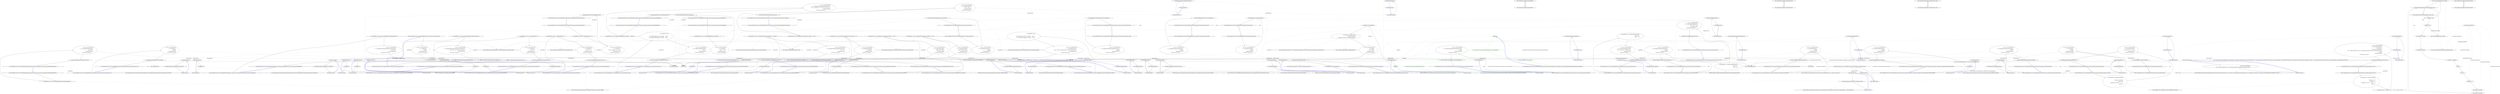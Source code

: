 digraph  {
m0_40 [cluster="CommandLine.Tests.Unit.Core.InstanceBuilderTests.Parse_int_sequence_with_range(string[], int[])", file="InstanceBuilderTests.cs", label="Entry CommandLine.Tests.Unit.Core.InstanceBuilderTests.Parse_int_sequence_with_range(string[], int[])", span="111-111"];
m0_41 [cluster="CommandLine.Tests.Unit.Core.InstanceBuilderTests.Parse_int_sequence_with_range(string[], int[])", file="InstanceBuilderTests.cs", label="var result = InstanceBuilder.Build(\r\n                () => new FakeOptions(),\r\n                arguments,\r\n                StringComparer.Ordinal,\r\n                CultureInfo.InvariantCulture)", span="116-120"];
m0_42 [cluster="CommandLine.Tests.Unit.Core.InstanceBuilderTests.Parse_int_sequence_with_range(string[], int[])", file="InstanceBuilderTests.cs", label="Assert.True(expected.SequenceEqual(result.Value.IntSequence))", span="123-123"];
m0_43 [cluster="CommandLine.Tests.Unit.Core.InstanceBuilderTests.Parse_int_sequence_with_range(string[], int[])", file="InstanceBuilderTests.cs", label="Exit CommandLine.Tests.Unit.Core.InstanceBuilderTests.Parse_int_sequence_with_range(string[], int[])", span="111-111"];
m0_150 [cluster="CommandLine.Tests.Fakes.FakeOptionsWithSequenceWithoutRange.FakeOptionsWithSequenceWithoutRange()", file="InstanceBuilderTests.cs", label="Entry CommandLine.Tests.Fakes.FakeOptionsWithSequenceWithoutRange.FakeOptionsWithSequenceWithoutRange()", span="9-9"];
m0_172 [cluster="CommandLine.Core.InstanceBuilder.Build<T>(System.Func<T>, System.Func<System.Collections.Generic.IEnumerable<string>, System.Collections.Generic.IEnumerable<CommandLine.Core.OptionSpecification>, CommandLine.Core.StatePair<System.Collections.Generic.IEnumerable<CommandLine.Core.Token>>>, System.Collections.Generic.IEnumerable<string>, System.StringComparer, System.Globalization.CultureInfo)", file="InstanceBuilderTests.cs", label="Entry CommandLine.Core.InstanceBuilder.Build<T>(System.Func<T>, System.Func<System.Collections.Generic.IEnumerable<string>, System.Collections.Generic.IEnumerable<CommandLine.Core.OptionSpecification>, CommandLine.Core.StatePair<System.Collections.Generic.IEnumerable<CommandLine.Core.Token>>>, System.Collections.Generic.IEnumerable<string>, System.StringComparer, System.Globalization.CultureInfo)", span="33-33"];
m0_290 [cluster="CommandLine.Tests.Unit.Core.InstanceBuilderTests.Parse_string_scalar_and_sequence_adjacent(string[], CommandLine.Tests.Fakes.FakeOptionsWithScalarValueAndSequenceStringAdjacent)", file="InstanceBuilderTests.cs", label=fakeOptions, span=""];
m0_291 [cluster="CommandLine.Tests.Unit.Core.InstanceBuilderTests.Parse_string_scalar_and_sequence_adjacent(string[], CommandLine.Tests.Fakes.FakeOptionsWithScalarValueAndSequenceStringAdjacent)", color=green, community=1, file="InstanceBuilderTests.cs", label="0: System.Collections.Generic.IEnumerable<CommandLine.Core.OptionSpecification>", span=""];
m0_292 [cluster="CommandLine.Tests.Unit.Core.InstanceBuilderTests.Parse_string_scalar_and_sequence_adjacent(string[], CommandLine.Tests.Fakes.FakeOptionsWithScalarValueAndSequenceStringAdjacent)", color=green, community=0, file="InstanceBuilderTests.cs", label="0: expected.ShouldBeEquivalentTo(result.Value)", span="704-704"];
m0_293 [cluster="CommandLine.Tests.Unit.Core.InstanceBuilderTests.Parse_string_scalar_and_sequence_adjacent(string[], CommandLine.Tests.Fakes.FakeOptionsWithScalarValueAndSequenceStringAdjacent)", file="InstanceBuilderTests.cs", label="Exit CommandLine.Tests.Unit.Core.InstanceBuilderTests.Parse_string_scalar_and_sequence_adjacent(string[], CommandLine.Tests.Fakes.FakeOptionsWithScalarValueAndSequenceStringAdjacent)", span="692-692"];
m0_11 [cluster="Unk.True", file="InstanceBuilderTests.cs", label="Entry Unk.True", span=""];
m0_159 [cluster="CommandLine.Tests.Unit.Core.InstanceBuilderTests.Parse_string_sequence_with_separator(string[], string[])", file="InstanceBuilderTests.cs", label="Entry CommandLine.Tests.Unit.Core.InstanceBuilderTests.Parse_string_sequence_with_separator(string[], string[])", span="406-406"];
m0_160 [cluster="CommandLine.Tests.Unit.Core.InstanceBuilderTests.Parse_string_sequence_with_separator(string[], string[])", file="InstanceBuilderTests.cs", label="var result = InstanceBuilder.Build(\r\n                () => new FakeOptionsWithSequenceAndSeparator(),\r\n                arguments,\r\n                StringComparer.Ordinal,\r\n                CultureInfo.InvariantCulture)", span="411-415"];
m0_161 [cluster="CommandLine.Tests.Unit.Core.InstanceBuilderTests.Parse_string_sequence_with_separator(string[], string[])", file="InstanceBuilderTests.cs", label="expected.ShouldBeEquivalentTo(result.Value.StringSequence)", span="418-418"];
m0_162 [cluster="CommandLine.Tests.Unit.Core.InstanceBuilderTests.Parse_string_sequence_with_separator(string[], string[])", file="InstanceBuilderTests.cs", label="Exit CommandLine.Tests.Unit.Core.InstanceBuilderTests.Parse_string_sequence_with_separator(string[], string[])", span="406-406"];
m0_233 [cluster="CommandLine.Tests.Unit.Core.InstanceBuilderTests.Wrong_range_in_sequence_gererates_SequenceOutOfRangeError()", file="InstanceBuilderTests.cs", label="Entry CommandLine.Tests.Unit.Core.InstanceBuilderTests.Wrong_range_in_sequence_gererates_SequenceOutOfRangeError()", span="557-557"];
m0_234 [cluster="CommandLine.Tests.Unit.Core.InstanceBuilderTests.Wrong_range_in_sequence_gererates_SequenceOutOfRangeError()", file="InstanceBuilderTests.cs", label="var expectedResult = new[] { new SequenceOutOfRangeError(new NameInfo(''i'', '''')) }", span="560-560"];
m0_235 [cluster="CommandLine.Tests.Unit.Core.InstanceBuilderTests.Wrong_range_in_sequence_gererates_SequenceOutOfRangeError()", file="InstanceBuilderTests.cs", label="var result = InstanceBuilder.Build(\r\n                () => new FakeOptions(),\r\n                new [] { ''-i'', ''10'' },\r\n                StringComparer.Ordinal,\r\n                CultureInfo.InvariantCulture)", span="563-567"];
m0_236 [cluster="CommandLine.Tests.Unit.Core.InstanceBuilderTests.Wrong_range_in_sequence_gererates_SequenceOutOfRangeError()", file="InstanceBuilderTests.cs", label="Assert.True(expectedResult.SequenceEqual(result.Errors))", span="570-570"];
m0_237 [cluster="CommandLine.Tests.Unit.Core.InstanceBuilderTests.Wrong_range_in_sequence_gererates_SequenceOutOfRangeError()", file="InstanceBuilderTests.cs", label="Exit CommandLine.Tests.Unit.Core.InstanceBuilderTests.Wrong_range_in_sequence_gererates_SequenceOutOfRangeError()", span="557-557"];
m0_274 [cluster="CommandLine.Tests.Unit.Core.InstanceBuilderTests.Breaking_required_constraint_in_string_scalar_as_value_generates_MissingRequiredOptionError()", file="InstanceBuilderTests.cs", label="Entry CommandLine.Tests.Unit.Core.InstanceBuilderTests.Breaking_required_constraint_in_string_scalar_as_value_generates_MissingRequiredOptionError()", span="653-653"];
m0_275 [cluster="CommandLine.Tests.Unit.Core.InstanceBuilderTests.Breaking_required_constraint_in_string_scalar_as_value_generates_MissingRequiredOptionError()", file="InstanceBuilderTests.cs", label="var expectedResult = new[] { new MissingRequiredOptionError(NameInfo.EmptyName) }", span="656-656"];
m0_276 [cluster="CommandLine.Tests.Unit.Core.InstanceBuilderTests.Breaking_required_constraint_in_string_scalar_as_value_generates_MissingRequiredOptionError()", file="InstanceBuilderTests.cs", label="var result = InstanceBuilder.Build(\r\n                () => new FakeOptionWithRequiredValue(),\r\n                new string[] { },\r\n                StringComparer.Ordinal,\r\n                CultureInfo.InvariantCulture)", span="659-663"];
m0_277 [cluster="CommandLine.Tests.Unit.Core.InstanceBuilderTests.Breaking_required_constraint_in_string_scalar_as_value_generates_MissingRequiredOptionError()", file="InstanceBuilderTests.cs", label="Assert.True(expectedResult.SequenceEqual(result.Errors))", span="666-666"];
m0_278 [cluster="CommandLine.Tests.Unit.Core.InstanceBuilderTests.Breaking_required_constraint_in_string_scalar_as_value_generates_MissingRequiredOptionError()", file="InstanceBuilderTests.cs", label="Exit CommandLine.Tests.Unit.Core.InstanceBuilderTests.Breaking_required_constraint_in_string_scalar_as_value_generates_MissingRequiredOptionError()", span="653-653"];
m0_220 [cluster="CommandLine.MissingRequiredOptionError.MissingRequiredOptionError(CommandLine.NameInfo)", file="InstanceBuilderTests.cs", label="Entry CommandLine.MissingRequiredOptionError.MissingRequiredOptionError(CommandLine.NameInfo)", span="283-283"];
m0_82 [cluster="CommandLine.Tests.Fakes.FakeOptionsWithSequenceAndOnlyMinConstraintAsValue.FakeOptionsWithSequenceAndOnlyMinConstraintAsValue()", file="InstanceBuilderTests.cs", label="Entry CommandLine.Tests.Fakes.FakeOptionsWithSequenceAndOnlyMinConstraintAsValue.FakeOptionsWithSequenceAndOnlyMinConstraintAsValue()", span="9-9"];
m0_62 [cluster="CommandLine.Tests.Fakes.FakeOptionsWithSequenceAndOnlyMaxConstraint.FakeOptionsWithSequenceAndOnlyMaxConstraint()", file="InstanceBuilderTests.cs", label="Entry CommandLine.Tests.Fakes.FakeOptionsWithSequenceAndOnlyMaxConstraint.FakeOptionsWithSequenceAndOnlyMaxConstraint()", span="9-9"];
m0_151 [cluster="CommandLine.Tests.Unit.Core.InstanceBuilderTests.Parse_long_sequence_with_separator(string[], long[])", file="InstanceBuilderTests.cs", label="Entry CommandLine.Tests.Unit.Core.InstanceBuilderTests.Parse_long_sequence_with_separator(string[], long[])", span="384-384"];
m0_152 [cluster="CommandLine.Tests.Unit.Core.InstanceBuilderTests.Parse_long_sequence_with_separator(string[], long[])", file="InstanceBuilderTests.cs", label="var result = InstanceBuilder.Build(\r\n                () => new FakeOptionsWithSequenceAndSeparator(),\r\n                arguments,\r\n                StringComparer.Ordinal,\r\n                CultureInfo.InvariantCulture)", span="389-393"];
m0_153 [cluster="CommandLine.Tests.Unit.Core.InstanceBuilderTests.Parse_long_sequence_with_separator(string[], long[])", file="InstanceBuilderTests.cs", label="expected.ShouldBeEquivalentTo(result.Value.LongSequence)", span="396-396"];
m0_154 [cluster="CommandLine.Tests.Unit.Core.InstanceBuilderTests.Parse_long_sequence_with_separator(string[], long[])", file="InstanceBuilderTests.cs", label="Exit CommandLine.Tests.Unit.Core.InstanceBuilderTests.Parse_long_sequence_with_separator(string[], long[])", span="384-384"];
m0_143 [cluster="CommandLine.Tests.Unit.Core.InstanceBuilderTests.Parse_sequence_value_without_range_constraints(string[], long[])", file="InstanceBuilderTests.cs", label="Entry CommandLine.Tests.Unit.Core.InstanceBuilderTests.Parse_sequence_value_without_range_constraints(string[], long[])", span="362-362"];
m0_144 [cluster="CommandLine.Tests.Unit.Core.InstanceBuilderTests.Parse_sequence_value_without_range_constraints(string[], long[])", file="InstanceBuilderTests.cs", label="var result = InstanceBuilder.Build(\r\n                () => new FakeOptionsWithSequenceWithoutRange(),\r\n                arguments,\r\n                StringComparer.Ordinal,\r\n                CultureInfo.InvariantCulture)", span="367-371"];
m0_145 [cluster="CommandLine.Tests.Unit.Core.InstanceBuilderTests.Parse_sequence_value_without_range_constraints(string[], long[])", file="InstanceBuilderTests.cs", label="expected.ShouldBeEquivalentTo(result.Value.LongSequence)", span="374-374"];
m0_146 [cluster="CommandLine.Tests.Unit.Core.InstanceBuilderTests.Parse_sequence_value_without_range_constraints(string[], long[])", file="InstanceBuilderTests.cs", label="Exit CommandLine.Tests.Unit.Core.InstanceBuilderTests.Parse_sequence_value_without_range_constraints(string[], long[])", span="362-362"];
m0_241 [cluster="CommandLine.Tests.Unit.Core.InstanceBuilderTests.Parse_unknown_long_option_gererates_UnknownOptionError()", file="InstanceBuilderTests.cs", label="Entry CommandLine.Tests.Unit.Core.InstanceBuilderTests.Parse_unknown_long_option_gererates_UnknownOptionError()", span="576-576"];
m0_242 [cluster="CommandLine.Tests.Unit.Core.InstanceBuilderTests.Parse_unknown_long_option_gererates_UnknownOptionError()", file="InstanceBuilderTests.cs", label="var expectedResult = new[] { new UnknownOptionError(''xyz'') }", span="579-579"];
m0_243 [cluster="CommandLine.Tests.Unit.Core.InstanceBuilderTests.Parse_unknown_long_option_gererates_UnknownOptionError()", file="InstanceBuilderTests.cs", label="var result = InstanceBuilder.Build(\r\n                () => new FakeOptions(),\r\n                new[] { ''--stringvalue'', ''abc'', ''--xyz'' },\r\n                StringComparer.Ordinal,\r\n                CultureInfo.InvariantCulture)", span="582-586"];
m0_244 [cluster="CommandLine.Tests.Unit.Core.InstanceBuilderTests.Parse_unknown_long_option_gererates_UnknownOptionError()", file="InstanceBuilderTests.cs", label="Assert.True(expectedResult.SequenceEqual(result.Errors))", span="589-589"];
m0_245 [cluster="CommandLine.Tests.Unit.Core.InstanceBuilderTests.Parse_unknown_long_option_gererates_UnknownOptionError()", file="InstanceBuilderTests.cs", label="Exit CommandLine.Tests.Unit.Core.InstanceBuilderTests.Parse_unknown_long_option_gererates_UnknownOptionError()", span="576-576"];
m0_55 [cluster="CommandLine.Tests.Unit.Core.InstanceBuilderTests.Parse_string_sequence_with_only_max_constraint(string[], string[])", file="InstanceBuilderTests.cs", label="Entry CommandLine.Tests.Unit.Core.InstanceBuilderTests.Parse_string_sequence_with_only_max_constraint(string[], string[])", span="156-156"];
m0_56 [cluster="CommandLine.Tests.Unit.Core.InstanceBuilderTests.Parse_string_sequence_with_only_max_constraint(string[], string[])", file="InstanceBuilderTests.cs", label="var result = InstanceBuilder.Build(\r\n                () => new FakeOptionsWithSequenceAndOnlyMaxConstraint(),\r\n                arguments,\r\n                StringComparer.Ordinal,\r\n                CultureInfo.InvariantCulture)", span="161-165"];
m0_57 [cluster="CommandLine.Tests.Unit.Core.InstanceBuilderTests.Parse_string_sequence_with_only_max_constraint(string[], string[])", file="InstanceBuilderTests.cs", label="Assert.True(expected.SequenceEqual(result.Value.StringSequence))", span="168-168"];
m0_58 [cluster="CommandLine.Tests.Unit.Core.InstanceBuilderTests.Parse_string_sequence_with_only_max_constraint(string[], string[])", file="InstanceBuilderTests.cs", label="Exit CommandLine.Tests.Unit.Core.InstanceBuilderTests.Parse_string_sequence_with_only_max_constraint(string[], string[])", span="156-156"];
m0_54 [cluster="CommandLine.Tests.Fakes.FakeOptionsWithSequenceAndOnlyMinConstraint.FakeOptionsWithSequenceAndOnlyMinConstraint()", file="InstanceBuilderTests.cs", label="Entry CommandLine.Tests.Fakes.FakeOptionsWithSequenceAndOnlyMinConstraint.FakeOptionsWithSequenceAndOnlyMinConstraint()", span="9-9"];
m0_266 [cluster="CommandLine.Tests.Unit.Core.InstanceBuilderTests.Omitting_names_assumes_identifier_as_long_name(string[], string)", file="InstanceBuilderTests.cs", label="Entry CommandLine.Tests.Unit.Core.InstanceBuilderTests.Omitting_names_assumes_identifier_as_long_name(string[], string)", span="635-635"];
m0_267 [cluster="CommandLine.Tests.Unit.Core.InstanceBuilderTests.Omitting_names_assumes_identifier_as_long_name(string[], string)", file="InstanceBuilderTests.cs", label="var result = InstanceBuilder.Build(\r\n                () => new FakeOptions(),\r\n                arguments,\r\n                StringComparer.Ordinal,\r\n                CultureInfo.InvariantCulture)", span="640-644"];
m0_268 [cluster="CommandLine.Tests.Unit.Core.InstanceBuilderTests.Omitting_names_assumes_identifier_as_long_name(string[], string)", file="InstanceBuilderTests.cs", label="Assert.True(expected.Equals(result.Value.StringValue))", span="647-647"];
m0_269 [cluster="CommandLine.Tests.Unit.Core.InstanceBuilderTests.Omitting_names_assumes_identifier_as_long_name(string[], string)", file="InstanceBuilderTests.cs", label="Exit CommandLine.Tests.Unit.Core.InstanceBuilderTests.Omitting_names_assumes_identifier_as_long_name(string[], string)", span="635-635"];
m0_207 [cluster="CommandLine.Tests.Unit.Core.InstanceBuilderTests.Two_required_options_at_the_same_set_and_both_are_true()", file="InstanceBuilderTests.cs", label="Entry CommandLine.Tests.Unit.Core.InstanceBuilderTests.Two_required_options_at_the_same_set_and_both_are_true()", span="499-499"];
m0_208 [cluster="CommandLine.Tests.Unit.Core.InstanceBuilderTests.Two_required_options_at_the_same_set_and_both_are_true()", file="InstanceBuilderTests.cs", label="var expectedResult = new FakeOptionWithRequiredAndSet {\r\n                FtpUrl = ''str1'',\r\n                WebUrl = ''str2''\r\n            }", span="501-504"];
m0_209 [cluster="CommandLine.Tests.Unit.Core.InstanceBuilderTests.Two_required_options_at_the_same_set_and_both_are_true()", file="InstanceBuilderTests.cs", label="var result = InstanceBuilder.Build(\r\n                () => new FakeOptionWithRequiredAndSet(),\r\n                new[] { ''--ftpurl'', ''str1'', ''--weburl'', ''str2'' },\r\n                StringComparer.Ordinal,\r\n                CultureInfo.InvariantCulture)", span="506-510"];
m0_210 [cluster="CommandLine.Tests.Unit.Core.InstanceBuilderTests.Two_required_options_at_the_same_set_and_both_are_true()", file="InstanceBuilderTests.cs", label="expectedResult.ShouldBeEquivalentTo(result.Value)", span="513-513"];
m0_211 [cluster="CommandLine.Tests.Unit.Core.InstanceBuilderTests.Two_required_options_at_the_same_set_and_both_are_true()", file="InstanceBuilderTests.cs", label="Exit CommandLine.Tests.Unit.Core.InstanceBuilderTests.Two_required_options_at_the_same_set_and_both_are_true()", span="499-499"];
m0_187 [cluster="CommandLine.Core.NameLookup.Contains(string, System.Collections.Generic.IEnumerable<CommandLine.Core.OptionSpecification>, System.StringComparer)", file="InstanceBuilderTests.cs", label="Entry CommandLine.Core.NameLookup.Contains(string, System.Collections.Generic.IEnumerable<CommandLine.Core.OptionSpecification>, System.StringComparer)", span="12-12"];
m0_31 [cluster="CommandLine.Tests.Unit.Core.InstanceBuilderTests.Parse_int_sequence(string[], int[])", file="InstanceBuilderTests.cs", label="Entry CommandLine.Tests.Unit.Core.InstanceBuilderTests.Parse_int_sequence(string[], int[])", span="89-89"];
m0_32 [cluster="CommandLine.Tests.Unit.Core.InstanceBuilderTests.Parse_int_sequence(string[], int[])", file="InstanceBuilderTests.cs", label="var result = InstanceBuilder.Build(\r\n                () => new FakeOptionsWithSequence(),\r\n                arguments,\r\n                StringComparer.Ordinal,\r\n                CultureInfo.InvariantCulture)", span="94-98"];
m0_33 [cluster="CommandLine.Tests.Unit.Core.InstanceBuilderTests.Parse_int_sequence(string[], int[])", file="InstanceBuilderTests.cs", label="Assert.True(expected.SequenceEqual(result.Value.IntSequence))", span="101-101"];
m0_34 [cluster="CommandLine.Tests.Unit.Core.InstanceBuilderTests.Parse_int_sequence(string[], int[])", file="InstanceBuilderTests.cs", label="Exit CommandLine.Tests.Unit.Core.InstanceBuilderTests.Parse_int_sequence(string[], int[])", span="89-89"];
m0_0 [cluster="CommandLine.Tests.Unit.Core.InstanceBuilderTests.Explicit_help_request_generates_help_requested_error()", file="InstanceBuilderTests.cs", label="Entry CommandLine.Tests.Unit.Core.InstanceBuilderTests.Explicit_help_request_generates_help_requested_error()", span="17-17"];
m0_1 [cluster="CommandLine.Tests.Unit.Core.InstanceBuilderTests.Explicit_help_request_generates_help_requested_error()", file="InstanceBuilderTests.cs", label="var fakeOptions = new FakeOptions()", span="20-20"];
m0_2 [cluster="CommandLine.Tests.Unit.Core.InstanceBuilderTests.Explicit_help_request_generates_help_requested_error()", file="InstanceBuilderTests.cs", label="var expectedResult = ParserResult.Create(\r\n                ParserResultType.Options,\r\n                fakeOptions, new Error[] { new HelpRequestedError() })", span="21-23"];
m0_3 [cluster="CommandLine.Tests.Unit.Core.InstanceBuilderTests.Explicit_help_request_generates_help_requested_error()", file="InstanceBuilderTests.cs", label="var result = InstanceBuilder.Build(\r\n                () => fakeOptions,\r\n                new[] { ''--help'' },\r\n                StringComparer.Ordinal,\r\n                CultureInfo.InvariantCulture)", span="26-30"];
m0_4 [cluster="CommandLine.Tests.Unit.Core.InstanceBuilderTests.Explicit_help_request_generates_help_requested_error()", file="InstanceBuilderTests.cs", label="Assert.True(expectedResult.Equals(result))", span="33-33"];
m0_5 [cluster="CommandLine.Tests.Unit.Core.InstanceBuilderTests.Explicit_help_request_generates_help_requested_error()", file="InstanceBuilderTests.cs", label="Exit CommandLine.Tests.Unit.Core.InstanceBuilderTests.Explicit_help_request_generates_help_requested_error()", span="17-17"];
m0_224 [cluster="CommandLine.Tests.Unit.Core.InstanceBuilderTests.Omitting_required_option_gererates_MissingRequiredOptionError()", file="InstanceBuilderTests.cs", label="Entry CommandLine.Tests.Unit.Core.InstanceBuilderTests.Omitting_required_option_gererates_MissingRequiredOptionError()", span="538-538"];
m0_225 [cluster="CommandLine.Tests.Unit.Core.InstanceBuilderTests.Omitting_required_option_gererates_MissingRequiredOptionError()", file="InstanceBuilderTests.cs", label="var expectedResult = new[] { new MissingRequiredOptionError(new NameInfo('''', ''str'')) }", span="541-541"];
m0_226 [cluster="CommandLine.Tests.Unit.Core.InstanceBuilderTests.Omitting_required_option_gererates_MissingRequiredOptionError()", file="InstanceBuilderTests.cs", label="var result = InstanceBuilder.Build(\r\n                () => new FakeOptionWithRequired(),\r\n                new string[] { },\r\n                StringComparer.Ordinal,\r\n                CultureInfo.InvariantCulture)", span="544-548"];
m0_227 [cluster="CommandLine.Tests.Unit.Core.InstanceBuilderTests.Omitting_required_option_gererates_MissingRequiredOptionError()", file="InstanceBuilderTests.cs", label="Assert.True(expectedResult.SequenceEqual(result.Errors))", span="551-551"];
m0_228 [cluster="CommandLine.Tests.Unit.Core.InstanceBuilderTests.Omitting_required_option_gererates_MissingRequiredOptionError()", file="InstanceBuilderTests.cs", label="Exit CommandLine.Tests.Unit.Core.InstanceBuilderTests.Omitting_required_option_gererates_MissingRequiredOptionError()", span="538-538"];
m0_8 [cluster="CommandLine.ParserResult.Create<T>(CommandLine.ParserResultType, T, System.Collections.Generic.IEnumerable<CommandLine.Error>)", file="InstanceBuilderTests.cs", label="Entry CommandLine.ParserResult.Create<T>(CommandLine.ParserResultType, T, System.Collections.Generic.IEnumerable<CommandLine.Error>)", span="103-103"];
m0_78 [cluster="CommandLine.SequenceOutOfRangeError.SequenceOutOfRangeError(CommandLine.NameInfo)", file="InstanceBuilderTests.cs", label="Entry CommandLine.SequenceOutOfRangeError.SequenceOutOfRangeError(CommandLine.NameInfo)", span="316-316"];
m0_294 [cluster="lambda expression", file="InstanceBuilderTests.cs", label="Entry lambda expression", span="698-698"];
m0_13 [cluster="lambda expression", file="InstanceBuilderTests.cs", label=fakeOptions, span="27-27"];
m0_12 [cluster="lambda expression", file="InstanceBuilderTests.cs", label="Entry lambda expression", span="27-27"];
m0_14 [cluster="lambda expression", file="InstanceBuilderTests.cs", label="Exit lambda expression", span="27-27"];
m0_20 [cluster="lambda expression", file="InstanceBuilderTests.cs", label="Entry lambda expression", span="48-48"];
m0_21 [cluster="lambda expression", file="InstanceBuilderTests.cs", label="new FakeOptions()", span="48-48"];
m0_22 [cluster="lambda expression", file="InstanceBuilderTests.cs", label="Exit lambda expression", span="48-48"];
m0_27 [cluster="lambda expression", file="InstanceBuilderTests.cs", label="Entry lambda expression", span="71-71"];
m0_28 [cluster="lambda expression", file="InstanceBuilderTests.cs", label="new FakeOptionsWithDouble()", span="71-71"];
m0_29 [cluster="lambda expression", file="InstanceBuilderTests.cs", label="Exit lambda expression", span="71-71"];
m0_36 [cluster="lambda expression", file="InstanceBuilderTests.cs", label="Entry lambda expression", span="95-95"];
m0_37 [cluster="lambda expression", file="InstanceBuilderTests.cs", label="new FakeOptionsWithSequence()", span="95-95"];
m0_38 [cluster="lambda expression", file="InstanceBuilderTests.cs", label="Exit lambda expression", span="95-95"];
m0_44 [cluster="lambda expression", file="InstanceBuilderTests.cs", label="Entry lambda expression", span="117-117"];
m0_45 [cluster="lambda expression", file="InstanceBuilderTests.cs", label="new FakeOptions()", span="117-117"];
m0_46 [cluster="lambda expression", file="InstanceBuilderTests.cs", label="Exit lambda expression", span="117-117"];
m0_51 [cluster="lambda expression", file="InstanceBuilderTests.cs", label="Entry lambda expression", span="140-140"];
m0_52 [cluster="lambda expression", file="InstanceBuilderTests.cs", label="new FakeOptionsWithSequenceAndOnlyMinConstraint()", span="140-140"];
m0_53 [cluster="lambda expression", file="InstanceBuilderTests.cs", label="Exit lambda expression", span="140-140"];
m0_59 [cluster="lambda expression", file="InstanceBuilderTests.cs", label="Entry lambda expression", span="162-162"];
m0_60 [cluster="lambda expression", file="InstanceBuilderTests.cs", label="new FakeOptionsWithSequenceAndOnlyMaxConstraint()", span="162-162"];
m0_61 [cluster="lambda expression", file="InstanceBuilderTests.cs", label="Exit lambda expression", span="162-162"];
m0_70 [cluster="lambda expression", file="InstanceBuilderTests.cs", label="Entry lambda expression", span="181-181"];
m0_71 [cluster="lambda expression", file="InstanceBuilderTests.cs", label="new FakeOptionsWithSequenceAndOnlyMinConstraint()", span="181-181"];
m0_72 [cluster="lambda expression", file="InstanceBuilderTests.cs", label="Exit lambda expression", span="181-181"];
m0_79 [cluster="lambda expression", file="InstanceBuilderTests.cs", label="Entry lambda expression", span="200-200"];
m0_80 [cluster="lambda expression", file="InstanceBuilderTests.cs", label="new FakeOptionsWithSequenceAndOnlyMinConstraintAsValue()", span="200-200"];
m0_81 [cluster="lambda expression", file="InstanceBuilderTests.cs", label="Exit lambda expression", span="200-200"];
m0_88 [cluster="lambda expression", file="InstanceBuilderTests.cs", label="Entry lambda expression", span="220-220"];
m0_89 [cluster="lambda expression", file="InstanceBuilderTests.cs", label="new FakeOptionsWithSequenceAndOnlyMaxConstraint()", span="220-220"];
m0_90 [cluster="lambda expression", file="InstanceBuilderTests.cs", label="Exit lambda expression", span="220-220"];
m0_96 [cluster="lambda expression", file="InstanceBuilderTests.cs", label="Entry lambda expression", span="239-239"];
m0_97 [cluster="lambda expression", file="InstanceBuilderTests.cs", label="new FakeOptionsWithSequenceAndOnlyMaxConstraintAsValue()", span="239-239"];
m0_98 [cluster="lambda expression", file="InstanceBuilderTests.cs", label="Exit lambda expression", span="239-239"];
m0_105 [cluster="lambda expression", file="InstanceBuilderTests.cs", label="Entry lambda expression", span="263-263"];
m0_106 [cluster="lambda expression", file="InstanceBuilderTests.cs", label="new FakeOptionsWithEnum()", span="263-263"];
m0_107 [cluster="lambda expression", file="InstanceBuilderTests.cs", label="Exit lambda expression", span="263-263"];
m0_115 [cluster="lambda expression", file="InstanceBuilderTests.cs", label="Entry lambda expression", span="282-282"];
m0_116 [cluster="lambda expression", file="InstanceBuilderTests.cs", label="new FakeOptionsWithEnum()", span="282-282"];
m0_117 [cluster="lambda expression", file="InstanceBuilderTests.cs", label="Exit lambda expression", span="282-282"];
m0_123 [cluster="lambda expression", file="InstanceBuilderTests.cs", label="Entry lambda expression", span="301-301"];
m0_124 [cluster="lambda expression", file="InstanceBuilderTests.cs", label="new FakeOptionsWithEnum()", span="301-301"];
m0_125 [cluster="lambda expression", file="InstanceBuilderTests.cs", label="Exit lambda expression", span="301-301"];
m0_131 [cluster="lambda expression", file="InstanceBuilderTests.cs", label="Entry lambda expression", span="320-320"];
m0_132 [cluster="lambda expression", file="InstanceBuilderTests.cs", label="new FakeOptionsWithEnum()", span="320-320"];
m0_133 [cluster="lambda expression", file="InstanceBuilderTests.cs", label="Exit lambda expression", span="320-320"];
m0_140 [cluster="lambda expression", file="InstanceBuilderTests.cs", label="Entry lambda expression", span="345-345"];
m0_141 [cluster="lambda expression", file="InstanceBuilderTests.cs", label="new FakeOptionsWithValues()", span="345-345"];
m0_142 [cluster="lambda expression", file="InstanceBuilderTests.cs", label="Exit lambda expression", span="345-345"];
m0_147 [cluster="lambda expression", file="InstanceBuilderTests.cs", label="Entry lambda expression", span="368-368"];
m0_148 [cluster="lambda expression", file="InstanceBuilderTests.cs", label="new FakeOptionsWithSequenceWithoutRange()", span="368-368"];
m0_149 [cluster="lambda expression", file="InstanceBuilderTests.cs", label="Exit lambda expression", span="368-368"];
m0_155 [cluster="lambda expression", file="InstanceBuilderTests.cs", label="Entry lambda expression", span="390-390"];
m0_156 [cluster="lambda expression", file="InstanceBuilderTests.cs", label="new FakeOptionsWithSequenceAndSeparator()", span="390-390"];
m0_157 [cluster="lambda expression", file="InstanceBuilderTests.cs", label="Exit lambda expression", span="390-390"];
m0_163 [cluster="lambda expression", file="InstanceBuilderTests.cs", label="Entry lambda expression", span="412-412"];
m0_164 [cluster="lambda expression", file="InstanceBuilderTests.cs", label="new FakeOptionsWithSequenceAndSeparator()", span="412-412"];
m0_165 [cluster="lambda expression", file="InstanceBuilderTests.cs", label="Exit lambda expression", span="412-412"];
m0_173 [cluster="lambda expression", file="InstanceBuilderTests.cs", label="Entry lambda expression", span="441-441"];
m0_176 [cluster="lambda expression", file="InstanceBuilderTests.cs", label="Entry lambda expression", span="442-444"];
m0_174 [cluster="lambda expression", file="InstanceBuilderTests.cs", label="new FakeOptionsWithValues()", span="441-441"];
m0_175 [cluster="lambda expression", file="InstanceBuilderTests.cs", label="Exit lambda expression", span="441-441"];
m0_177 [cluster="lambda expression", file="InstanceBuilderTests.cs", label="Tokenizer.PreprocessDashDash(a,\r\n                        args => Tokenizer.Tokenize(args, name => NameLookup.Contains(name, optionSpecs, StringComparer.Ordinal)))", span="443-444"];
m0_181 [cluster="lambda expression", file="InstanceBuilderTests.cs", label="Tokenizer.Tokenize(args, name => NameLookup.Contains(name, optionSpecs, StringComparer.Ordinal))", span="444-444"];
m0_185 [cluster="lambda expression", file="InstanceBuilderTests.cs", label="NameLookup.Contains(name, optionSpecs, StringComparer.Ordinal)", span="444-444"];
m0_178 [cluster="lambda expression", file="InstanceBuilderTests.cs", label="Exit lambda expression", span="442-444"];
m0_180 [cluster="lambda expression", file="InstanceBuilderTests.cs", label="Entry lambda expression", span="444-444"];
m0_182 [cluster="lambda expression", file="InstanceBuilderTests.cs", label="Exit lambda expression", span="444-444"];
m0_184 [cluster="lambda expression", file="InstanceBuilderTests.cs", label="Entry lambda expression", span="444-444"];
m0_186 [cluster="lambda expression", file="InstanceBuilderTests.cs", label="Exit lambda expression", span="444-444"];
m0_194 [cluster="lambda expression", file="InstanceBuilderTests.cs", label="Entry lambda expression", span="467-467"];
m0_195 [cluster="lambda expression", file="InstanceBuilderTests.cs", label="new FakeOptionsWithSets()", span="467-467"];
m0_196 [cluster="lambda expression", file="InstanceBuilderTests.cs", label="Exit lambda expression", span="467-467"];
m0_204 [cluster="lambda expression", file="InstanceBuilderTests.cs", label="Entry lambda expression", span="487-487"];
m0_205 [cluster="lambda expression", file="InstanceBuilderTests.cs", label="new FakeOptionWithRequiredAndSet()", span="487-487"];
m0_206 [cluster="lambda expression", file="InstanceBuilderTests.cs", label="Exit lambda expression", span="487-487"];
m0_212 [cluster="lambda expression", file="InstanceBuilderTests.cs", label="Entry lambda expression", span="507-507"];
m0_213 [cluster="lambda expression", file="InstanceBuilderTests.cs", label="new FakeOptionWithRequiredAndSet()", span="507-507"];
m0_214 [cluster="lambda expression", file="InstanceBuilderTests.cs", label="Exit lambda expression", span="507-507"];
m0_221 [cluster="lambda expression", file="InstanceBuilderTests.cs", label="Entry lambda expression", span="527-527"];
m0_222 [cluster="lambda expression", file="InstanceBuilderTests.cs", label="new FakeOptionWithRequiredAndSet()", span="527-527"];
m0_223 [cluster="lambda expression", file="InstanceBuilderTests.cs", label="Exit lambda expression", span="527-527"];
m0_229 [cluster="lambda expression", file="InstanceBuilderTests.cs", label="Entry lambda expression", span="545-545"];
m0_230 [cluster="lambda expression", file="InstanceBuilderTests.cs", label="new FakeOptionWithRequired()", span="545-545"];
m0_231 [cluster="lambda expression", file="InstanceBuilderTests.cs", label="Exit lambda expression", span="545-545"];
m0_238 [cluster="lambda expression", file="InstanceBuilderTests.cs", label="Entry lambda expression", span="564-564"];
m0_239 [cluster="lambda expression", file="InstanceBuilderTests.cs", label="new FakeOptions()", span="564-564"];
m0_240 [cluster="lambda expression", file="InstanceBuilderTests.cs", label="Exit lambda expression", span="564-564"];
m0_247 [cluster="lambda expression", file="InstanceBuilderTests.cs", label="Entry lambda expression", span="583-583"];
m0_248 [cluster="lambda expression", file="InstanceBuilderTests.cs", label="new FakeOptions()", span="583-583"];
m0_249 [cluster="lambda expression", file="InstanceBuilderTests.cs", label="Exit lambda expression", span="583-583"];
m0_255 [cluster="lambda expression", file="InstanceBuilderTests.cs", label="Entry lambda expression", span="602-602"];
m0_256 [cluster="lambda expression", file="InstanceBuilderTests.cs", label="new FakeOptions()", span="602-602"];
m0_257 [cluster="lambda expression", file="InstanceBuilderTests.cs", label="Exit lambda expression", span="602-602"];
m0_263 [cluster="lambda expression", file="InstanceBuilderTests.cs", label="Entry lambda expression", span="621-621"];
m0_264 [cluster="lambda expression", file="InstanceBuilderTests.cs", label="new FakeOptions()", span="621-621"];
m0_265 [cluster="lambda expression", file="InstanceBuilderTests.cs", label="Exit lambda expression", span="621-621"];
m0_271 [cluster="lambda expression", file="InstanceBuilderTests.cs", label="Entry lambda expression", span="641-641"];
m0_272 [cluster="lambda expression", file="InstanceBuilderTests.cs", label="new FakeOptions()", span="641-641"];
m0_273 [cluster="lambda expression", file="InstanceBuilderTests.cs", label="Exit lambda expression", span="641-641"];
m0_279 [cluster="lambda expression", file="InstanceBuilderTests.cs", label="Entry lambda expression", span="660-660"];
m0_280 [cluster="lambda expression", file="InstanceBuilderTests.cs", label="new FakeOptionWithRequiredValue()", span="660-660"];
m0_281 [cluster="lambda expression", file="InstanceBuilderTests.cs", label="Exit lambda expression", span="660-660"];
m0_287 [cluster="lambda expression", file="InstanceBuilderTests.cs", label="Entry lambda expression", span="679-679"];
m0_288 [cluster="lambda expression", file="InstanceBuilderTests.cs", label="new FakeOptionWithRequiredValue()", span="679-679"];
m0_289 [cluster="lambda expression", file="InstanceBuilderTests.cs", label="Exit lambda expression", span="679-679"];
m0_295 [cluster="lambda expression", color=green, community=0, file="InstanceBuilderTests.cs", label="0: new FakeOptionsWithScalarValueAndSequenceStringAdjacent()", span="698-698"];
m0_296 [cluster="lambda expression", file="InstanceBuilderTests.cs", label="Exit lambda expression", span="698-698"];
m0_215 [cluster="CommandLine.Tests.Unit.Core.InstanceBuilderTests.Two_required_options_at_the_same_set_and_none_are_true()", file="InstanceBuilderTests.cs", label="Entry CommandLine.Tests.Unit.Core.InstanceBuilderTests.Two_required_options_at_the_same_set_and_none_are_true()", span="518-518"];
m0_216 [cluster="CommandLine.Tests.Unit.Core.InstanceBuilderTests.Two_required_options_at_the_same_set_and_none_are_true()", file="InstanceBuilderTests.cs", label="var expectedResult = new[]\r\n            {\r\n                new MissingRequiredOptionError(new NameInfo('''', ''ftpurl'')),\r\n                new MissingRequiredOptionError(new NameInfo('''', ''weburl''))\r\n            }", span="520-524"];
m0_217 [cluster="CommandLine.Tests.Unit.Core.InstanceBuilderTests.Two_required_options_at_the_same_set_and_none_are_true()", file="InstanceBuilderTests.cs", label="var result = InstanceBuilder.Build(\r\n                () => new FakeOptionWithRequiredAndSet(),\r\n                new[] {''''},\r\n                StringComparer.Ordinal,\r\n                CultureInfo.InvariantCulture)", span="526-530"];
m0_218 [cluster="CommandLine.Tests.Unit.Core.InstanceBuilderTests.Two_required_options_at_the_same_set_and_none_are_true()", file="InstanceBuilderTests.cs", label="Assert.True(expectedResult.SequenceEqual(result.Errors))", span="533-533"];
m0_219 [cluster="CommandLine.Tests.Unit.Core.InstanceBuilderTests.Two_required_options_at_the_same_set_and_none_are_true()", file="InstanceBuilderTests.cs", label="Exit CommandLine.Tests.Unit.Core.InstanceBuilderTests.Two_required_options_at_the_same_set_and_none_are_true()", span="518-518"];
m0_100 [cluster="CommandLine.Tests.Unit.Core.InstanceBuilderTests.Parse_enum_value(string[], CommandLine.Tests.Fakes.Colors)", file="InstanceBuilderTests.cs", label="Entry CommandLine.Tests.Unit.Core.InstanceBuilderTests.Parse_enum_value(string[], CommandLine.Tests.Fakes.Colors)", span="257-257"];
m0_101 [cluster="CommandLine.Tests.Unit.Core.InstanceBuilderTests.Parse_enum_value(string[], CommandLine.Tests.Fakes.Colors)", file="InstanceBuilderTests.cs", label="var result = InstanceBuilder.Build(\r\n                () => new FakeOptionsWithEnum(),\r\n                arguments,\r\n                StringComparer.Ordinal,\r\n                CultureInfo.InvariantCulture)", span="262-266"];
m0_102 [cluster="CommandLine.Tests.Unit.Core.InstanceBuilderTests.Parse_enum_value(string[], CommandLine.Tests.Fakes.Colors)", file="InstanceBuilderTests.cs", label="expected.ShouldBeEquivalentTo(result.Value.Colors)", span="269-269"];
m0_103 [cluster="CommandLine.Tests.Unit.Core.InstanceBuilderTests.Parse_enum_value(string[], CommandLine.Tests.Fakes.Colors)", file="InstanceBuilderTests.cs", label="Exit CommandLine.Tests.Unit.Core.InstanceBuilderTests.Parse_enum_value(string[], CommandLine.Tests.Fakes.Colors)", span="257-257"];
m0_35 [cluster="Unk.SequenceEqual", file="InstanceBuilderTests.cs", label="Entry Unk.SequenceEqual", span=""];
m0_126 [cluster="CommandLine.Tests.Unit.Core.InstanceBuilderTests.Parse_enum_value_with_wrong_item_name_case_generates_BadFormatConversionError()", file="InstanceBuilderTests.cs", label="Entry CommandLine.Tests.Unit.Core.InstanceBuilderTests.Parse_enum_value_with_wrong_item_name_case_generates_BadFormatConversionError()", span="313-313"];
m0_127 [cluster="CommandLine.Tests.Unit.Core.InstanceBuilderTests.Parse_enum_value_with_wrong_item_name_case_generates_BadFormatConversionError()", file="InstanceBuilderTests.cs", label="var expectedResult = new[] { new BadFormatConversionError(new NameInfo('''', ''colors'')) }", span="316-316"];
m0_128 [cluster="CommandLine.Tests.Unit.Core.InstanceBuilderTests.Parse_enum_value_with_wrong_item_name_case_generates_BadFormatConversionError()", file="InstanceBuilderTests.cs", label="var result = InstanceBuilder.Build(\r\n                () => new FakeOptionsWithEnum(),\r\n                new[] { ''--colors'', ''RED'' },\r\n                StringComparer.Ordinal,\r\n                CultureInfo.InvariantCulture)", span="319-323"];
m0_129 [cluster="CommandLine.Tests.Unit.Core.InstanceBuilderTests.Parse_enum_value_with_wrong_item_name_case_generates_BadFormatConversionError()", file="InstanceBuilderTests.cs", label="Assert.True(expectedResult.SequenceEqual(result.Errors))", span="326-326"];
m0_130 [cluster="CommandLine.Tests.Unit.Core.InstanceBuilderTests.Parse_enum_value_with_wrong_item_name_case_generates_BadFormatConversionError()", file="InstanceBuilderTests.cs", label="Exit CommandLine.Tests.Unit.Core.InstanceBuilderTests.Parse_enum_value_with_wrong_item_name_case_generates_BadFormatConversionError()", span="313-313"];
m0_68 [cluster="CommandLine.MissingValueOptionError.MissingValueOptionError(CommandLine.NameInfo)", file="InstanceBuilderTests.cs", label="Entry CommandLine.MissingValueOptionError.MissingValueOptionError(CommandLine.NameInfo)", span="261-261"];
m0_99 [cluster="CommandLine.Tests.Fakes.FakeOptionsWithSequenceAndOnlyMaxConstraintAsValue.FakeOptionsWithSequenceAndOnlyMaxConstraintAsValue()", file="InstanceBuilderTests.cs", label="Entry CommandLine.Tests.Fakes.FakeOptionsWithSequenceAndOnlyMaxConstraintAsValue.FakeOptionsWithSequenceAndOnlyMaxConstraintAsValue()", span="9-9"];
m0_166 [cluster="CommandLine.Tests.Unit.Core.InstanceBuilderTests.Double_dash_force_subsequent_arguments_as_values()", file="InstanceBuilderTests.cs", label="Entry CommandLine.Tests.Unit.Core.InstanceBuilderTests.Double_dash_force_subsequent_arguments_as_values()", span="427-427"];
m0_167 [cluster="CommandLine.Tests.Unit.Core.InstanceBuilderTests.Double_dash_force_subsequent_arguments_as_values()", file="InstanceBuilderTests.cs", label="var expectedResult = new FakeOptionsWithValues\r\n                {\r\n                    StringValue = ''str1'',\r\n                    LongValue = 10L,\r\n                    StringSequence = new[] { ''-a'', ''--bee'', ''-c'' },\r\n                    IntValue = 20\r\n                }", span="430-436"];
m0_168 [cluster="CommandLine.Tests.Unit.Core.InstanceBuilderTests.Double_dash_force_subsequent_arguments_as_values()", file="InstanceBuilderTests.cs", label="var arguments = new[] { ''--stringvalue'', ''str1'', ''--'', ''10'', ''-a'', ''--bee'', ''-c'', ''20'' }", span="437-437"];
m0_170 [cluster="CommandLine.Tests.Unit.Core.InstanceBuilderTests.Double_dash_force_subsequent_arguments_as_values()", file="InstanceBuilderTests.cs", label="expectedResult.ShouldBeEquivalentTo(result.Value)", span="450-450"];
m0_169 [cluster="CommandLine.Tests.Unit.Core.InstanceBuilderTests.Double_dash_force_subsequent_arguments_as_values()", file="InstanceBuilderTests.cs", label="var result = InstanceBuilder.Build(\r\n                () => new FakeOptionsWithValues(),\r\n                (a, optionSpecs) =>\r\n                    Tokenizer.PreprocessDashDash(a,\r\n                        args => Tokenizer.Tokenize(args, name => NameLookup.Contains(name, optionSpecs, StringComparer.Ordinal))),\r\n                arguments,\r\n                StringComparer.Ordinal,\r\n                CultureInfo.InvariantCulture)", span="440-447"];
m0_171 [cluster="CommandLine.Tests.Unit.Core.InstanceBuilderTests.Double_dash_force_subsequent_arguments_as_values()", file="InstanceBuilderTests.cs", label="Exit CommandLine.Tests.Unit.Core.InstanceBuilderTests.Double_dash_force_subsequent_arguments_as_values()", span="427-427"];
m0_83 [cluster="CommandLine.Tests.Unit.Core.InstanceBuilderTests.Breaking_max_constraint_in_string_sequence_gererates_SequenceOutOfRangeError()", file="InstanceBuilderTests.cs", label="Entry CommandLine.Tests.Unit.Core.InstanceBuilderTests.Breaking_max_constraint_in_string_sequence_gererates_SequenceOutOfRangeError()", span="213-213"];
m0_84 [cluster="CommandLine.Tests.Unit.Core.InstanceBuilderTests.Breaking_max_constraint_in_string_sequence_gererates_SequenceOutOfRangeError()", file="InstanceBuilderTests.cs", label="var expectedResult = new[] { new SequenceOutOfRangeError(new NameInfo(''s'', ''string-seq'')) }", span="216-216"];
m0_85 [cluster="CommandLine.Tests.Unit.Core.InstanceBuilderTests.Breaking_max_constraint_in_string_sequence_gererates_SequenceOutOfRangeError()", file="InstanceBuilderTests.cs", label="var result = InstanceBuilder.Build(\r\n                () => new FakeOptionsWithSequenceAndOnlyMaxConstraint(),\r\n                new[] { ''--string-seq=one'', ''two'', ''three'', ''this-is-too-much'' },\r\n                StringComparer.Ordinal,\r\n                CultureInfo.InvariantCulture)", span="219-223"];
m0_86 [cluster="CommandLine.Tests.Unit.Core.InstanceBuilderTests.Breaking_max_constraint_in_string_sequence_gererates_SequenceOutOfRangeError()", file="InstanceBuilderTests.cs", label="Assert.True(expectedResult.SequenceEqual(result.Errors))", span="226-226"];
m0_87 [cluster="CommandLine.Tests.Unit.Core.InstanceBuilderTests.Breaking_max_constraint_in_string_sequence_gererates_SequenceOutOfRangeError()", file="InstanceBuilderTests.cs", label="Exit CommandLine.Tests.Unit.Core.InstanceBuilderTests.Breaking_max_constraint_in_string_sequence_gererates_SequenceOutOfRangeError()", span="213-213"];
m0_283 [cluster="CommandLine.Tests.Unit.Core.InstanceBuilderTests.Parse_string_scalar_with_required_constraint_as_value(string[], CommandLine.Tests.Fakes.FakeOptionWithRequiredValue)", file="InstanceBuilderTests.cs", label="Entry CommandLine.Tests.Unit.Core.InstanceBuilderTests.Parse_string_scalar_with_required_constraint_as_value(string[], CommandLine.Tests.Fakes.FakeOptionWithRequiredValue)", span="673-673"];
m0_284 [cluster="CommandLine.Tests.Unit.Core.InstanceBuilderTests.Parse_string_scalar_with_required_constraint_as_value(string[], CommandLine.Tests.Fakes.FakeOptionWithRequiredValue)", file="InstanceBuilderTests.cs", label="var result = InstanceBuilder.Build(\r\n                () => new FakeOptionWithRequiredValue(),\r\n                arguments,\r\n                StringComparer.Ordinal,\r\n                CultureInfo.InvariantCulture)", span="678-682"];
m0_285 [cluster="CommandLine.Tests.Unit.Core.InstanceBuilderTests.Parse_string_scalar_with_required_constraint_as_value(string[], CommandLine.Tests.Fakes.FakeOptionWithRequiredValue)", file="InstanceBuilderTests.cs", label="expected.ShouldBeEquivalentTo(result.Value)", span="685-685"];
m0_286 [cluster="CommandLine.Tests.Unit.Core.InstanceBuilderTests.Parse_string_scalar_with_required_constraint_as_value(string[], CommandLine.Tests.Fakes.FakeOptionWithRequiredValue)", file="InstanceBuilderTests.cs", label="Exit CommandLine.Tests.Unit.Core.InstanceBuilderTests.Parse_string_scalar_with_required_constraint_as_value(string[], CommandLine.Tests.Fakes.FakeOptionWithRequiredValue)", span="673-673"];
m0_258 [cluster="CommandLine.Tests.Unit.Core.InstanceBuilderTests.Parse_unknown_short_option_in_option_group_gererates_UnknownOptionError()", file="InstanceBuilderTests.cs", label="Entry CommandLine.Tests.Unit.Core.InstanceBuilderTests.Parse_unknown_short_option_in_option_group_gererates_UnknownOptionError()", span="614-614"];
m0_259 [cluster="CommandLine.Tests.Unit.Core.InstanceBuilderTests.Parse_unknown_short_option_in_option_group_gererates_UnknownOptionError()", file="InstanceBuilderTests.cs", label="var expectedResult = new[] { new UnknownOptionError(''z'') }", span="617-617"];
m0_260 [cluster="CommandLine.Tests.Unit.Core.InstanceBuilderTests.Parse_unknown_short_option_in_option_group_gererates_UnknownOptionError()", file="InstanceBuilderTests.cs", label="var result = InstanceBuilder.Build(\r\n                () => new FakeOptions(),\r\n                new[] { ''-zx'' },\r\n                StringComparer.Ordinal,\r\n                CultureInfo.InvariantCulture)", span="620-624"];
m0_261 [cluster="CommandLine.Tests.Unit.Core.InstanceBuilderTests.Parse_unknown_short_option_in_option_group_gererates_UnknownOptionError()", file="InstanceBuilderTests.cs", label="Assert.True(expectedResult.SequenceEqual(result.Errors))", span="627-627"];
m0_262 [cluster="CommandLine.Tests.Unit.Core.InstanceBuilderTests.Parse_unknown_short_option_in_option_group_gererates_UnknownOptionError()", file="InstanceBuilderTests.cs", label="Exit CommandLine.Tests.Unit.Core.InstanceBuilderTests.Parse_unknown_short_option_in_option_group_gererates_UnknownOptionError()", span="614-614"];
m0_10 [cluster="CommandLine.ParserResult<T>.Equals(CommandLine.ParserResult<T>)", file="InstanceBuilderTests.cs", label="Entry CommandLine.ParserResult<T>.Equals(CommandLine.ParserResult<T>)", span="90-90"];
m0_30 [cluster="CommandLine.Tests.Fakes.FakeOptionsWithDouble.FakeOptionsWithDouble()", file="InstanceBuilderTests.cs", label="Entry CommandLine.Tests.Fakes.FakeOptionsWithDouble.FakeOptionsWithDouble()", span="9-9"];
m0_63 [cluster="CommandLine.Tests.Unit.Core.InstanceBuilderTests.Breaking_min_constraint_in_string_sequence_gererates_MissingValueOptionError()", file="InstanceBuilderTests.cs", label="Entry CommandLine.Tests.Unit.Core.InstanceBuilderTests.Breaking_min_constraint_in_string_sequence_gererates_MissingValueOptionError()", span="174-174"];
m0_64 [cluster="CommandLine.Tests.Unit.Core.InstanceBuilderTests.Breaking_min_constraint_in_string_sequence_gererates_MissingValueOptionError()", file="InstanceBuilderTests.cs", label="var expectedResult = new[] { new MissingValueOptionError(new NameInfo(''s'', ''string-seq'')) }", span="177-177"];
m0_65 [cluster="CommandLine.Tests.Unit.Core.InstanceBuilderTests.Breaking_min_constraint_in_string_sequence_gererates_MissingValueOptionError()", file="InstanceBuilderTests.cs", label="var result = InstanceBuilder.Build(\r\n                () => new FakeOptionsWithSequenceAndOnlyMinConstraint(),\r\n                new[] { ''-s'' },\r\n                StringComparer.Ordinal,\r\n                CultureInfo.InvariantCulture)", span="180-184"];
m0_66 [cluster="CommandLine.Tests.Unit.Core.InstanceBuilderTests.Breaking_min_constraint_in_string_sequence_gererates_MissingValueOptionError()", file="InstanceBuilderTests.cs", label="Assert.True(expectedResult.SequenceEqual(result.Errors))", span="187-187"];
m0_67 [cluster="CommandLine.Tests.Unit.Core.InstanceBuilderTests.Breaking_min_constraint_in_string_sequence_gererates_MissingValueOptionError()", file="InstanceBuilderTests.cs", label="Exit CommandLine.Tests.Unit.Core.InstanceBuilderTests.Breaking_min_constraint_in_string_sequence_gererates_MissingValueOptionError()", span="174-174"];
m0_108 [cluster="CommandLine.Tests.Fakes.FakeOptionsWithEnum.FakeOptionsWithEnum()", file="InstanceBuilderTests.cs", label="Entry CommandLine.Tests.Fakes.FakeOptionsWithEnum.FakeOptionsWithEnum()", span="16-16"];
m0_134 [cluster="CommandLine.Tests.Unit.Core.InstanceBuilderTests.Parse_values_partitioned_between_sequence_and_scalar()", file="InstanceBuilderTests.cs", label="Entry CommandLine.Tests.Unit.Core.InstanceBuilderTests.Parse_values_partitioned_between_sequence_and_scalar()", span="332-332"];
m0_135 [cluster="CommandLine.Tests.Unit.Core.InstanceBuilderTests.Parse_values_partitioned_between_sequence_and_scalar()", file="InstanceBuilderTests.cs", label="var expectedResult = new FakeOptionsWithValues\r\n                {\r\n                    StringValue = string.Empty,\r\n                    LongValue = 10L,\r\n                    StringSequence = new[] { ''a'', ''b'', ''c'' },\r\n                    IntValue = 20\r\n                }", span="335-341"];
m0_136 [cluster="CommandLine.Tests.Unit.Core.InstanceBuilderTests.Parse_values_partitioned_between_sequence_and_scalar()", file="InstanceBuilderTests.cs", label="var result = InstanceBuilder.Build(\r\n                () => new FakeOptionsWithValues(),\r\n                new[] { ''10'', ''a'', ''b'', ''c'', ''20'' },\r\n                StringComparer.Ordinal,\r\n                CultureInfo.InvariantCulture)", span="344-348"];
m0_137 [cluster="CommandLine.Tests.Unit.Core.InstanceBuilderTests.Parse_values_partitioned_between_sequence_and_scalar()", file="InstanceBuilderTests.cs", label="expectedResult.ShouldBeEquivalentTo(result.Value)", span="351-351"];
m0_138 [cluster="CommandLine.Tests.Unit.Core.InstanceBuilderTests.Parse_values_partitioned_between_sequence_and_scalar()", file="InstanceBuilderTests.cs", label="Exit CommandLine.Tests.Unit.Core.InstanceBuilderTests.Parse_values_partitioned_between_sequence_and_scalar()", span="332-332"];
m0_297 [cluster="CommandLine.Tests.Fakes.FakeOptionsWithScalarValueAndSequenceStringAdjacent.FakeOptionsWithScalarValueAndSequenceStringAdjacent()", file="InstanceBuilderTests.cs", label="Entry CommandLine.Tests.Fakes.FakeOptionsWithScalarValueAndSequenceStringAdjacent.FakeOptionsWithScalarValueAndSequenceStringAdjacent()", span="6-6"];
m0_203 [cluster="CommandLine.Tests.Fakes.FakeOptionWithRequiredAndSet.FakeOptionWithRequiredAndSet()", file="InstanceBuilderTests.cs", label="Entry CommandLine.Tests.Fakes.FakeOptionWithRequiredAndSet.FakeOptionWithRequiredAndSet()", span="4-4"];
m0_73 [cluster="CommandLine.Tests.Unit.Core.InstanceBuilderTests.Breaking_min_constraint_in_string_sequence_as_value_gererates_SequenceOutOfRangeError()", file="InstanceBuilderTests.cs", label="Entry CommandLine.Tests.Unit.Core.InstanceBuilderTests.Breaking_min_constraint_in_string_sequence_as_value_gererates_SequenceOutOfRangeError()", span="193-193"];
m0_74 [cluster="CommandLine.Tests.Unit.Core.InstanceBuilderTests.Breaking_min_constraint_in_string_sequence_as_value_gererates_SequenceOutOfRangeError()", file="InstanceBuilderTests.cs", label="var expectedResult = new[] { new SequenceOutOfRangeError(NameInfo.EmptyName) }", span="196-196"];
m0_75 [cluster="CommandLine.Tests.Unit.Core.InstanceBuilderTests.Breaking_min_constraint_in_string_sequence_as_value_gererates_SequenceOutOfRangeError()", file="InstanceBuilderTests.cs", label="var result = InstanceBuilder.Build(\r\n                () => new FakeOptionsWithSequenceAndOnlyMinConstraintAsValue(),\r\n                new string[] { },\r\n                StringComparer.Ordinal,\r\n                CultureInfo.InvariantCulture)", span="199-203"];
m0_76 [cluster="CommandLine.Tests.Unit.Core.InstanceBuilderTests.Breaking_min_constraint_in_string_sequence_as_value_gererates_SequenceOutOfRangeError()", file="InstanceBuilderTests.cs", label="Assert.True(expectedResult.SequenceEqual(result.Errors))", span="206-206"];
m0_77 [cluster="CommandLine.Tests.Unit.Core.InstanceBuilderTests.Breaking_min_constraint_in_string_sequence_as_value_gererates_SequenceOutOfRangeError()", file="InstanceBuilderTests.cs", label="Exit CommandLine.Tests.Unit.Core.InstanceBuilderTests.Breaking_min_constraint_in_string_sequence_as_value_gererates_SequenceOutOfRangeError()", span="193-193"];
m0_246 [cluster="CommandLine.UnknownOptionError.UnknownOptionError(string)", file="InstanceBuilderTests.cs", label="Entry CommandLine.UnknownOptionError.UnknownOptionError(string)", span="272-272"];
m0_91 [cluster="CommandLine.Tests.Unit.Core.InstanceBuilderTests.Breaking_max_constraint_in_string_sequence_as_value_gererates_SequenceOutOfRangeError()", file="InstanceBuilderTests.cs", label="Entry CommandLine.Tests.Unit.Core.InstanceBuilderTests.Breaking_max_constraint_in_string_sequence_as_value_gererates_SequenceOutOfRangeError()", span="232-232"];
m0_92 [cluster="CommandLine.Tests.Unit.Core.InstanceBuilderTests.Breaking_max_constraint_in_string_sequence_as_value_gererates_SequenceOutOfRangeError()", file="InstanceBuilderTests.cs", label="var expectedResult = new[] { new SequenceOutOfRangeError(NameInfo.EmptyName) }", span="235-235"];
m0_93 [cluster="CommandLine.Tests.Unit.Core.InstanceBuilderTests.Breaking_max_constraint_in_string_sequence_as_value_gererates_SequenceOutOfRangeError()", file="InstanceBuilderTests.cs", label="var result = InstanceBuilder.Build(\r\n                () => new FakeOptionsWithSequenceAndOnlyMaxConstraintAsValue(),\r\n                new[] { ''one'', ''two'', ''three'', ''this-is-too-much'' },\r\n                StringComparer.Ordinal,\r\n                CultureInfo.InvariantCulture)", span="238-242"];
m0_94 [cluster="CommandLine.Tests.Unit.Core.InstanceBuilderTests.Breaking_max_constraint_in_string_sequence_as_value_gererates_SequenceOutOfRangeError()", file="InstanceBuilderTests.cs", label="Assert.True(expectedResult.SequenceEqual(result.Errors))", span="245-245"];
m0_95 [cluster="CommandLine.Tests.Unit.Core.InstanceBuilderTests.Breaking_max_constraint_in_string_sequence_as_value_gererates_SequenceOutOfRangeError()", file="InstanceBuilderTests.cs", label="Exit CommandLine.Tests.Unit.Core.InstanceBuilderTests.Breaking_max_constraint_in_string_sequence_as_value_gererates_SequenceOutOfRangeError()", span="232-232"];
m0_114 [cluster="CommandLine.BadFormatConversionError.BadFormatConversionError(CommandLine.NameInfo)", file="InstanceBuilderTests.cs", label="Entry CommandLine.BadFormatConversionError.BadFormatConversionError(CommandLine.NameInfo)", span="305-305"];
m0_158 [cluster="CommandLine.Tests.Fakes.FakeOptionsWithSequenceAndSeparator.FakeOptionsWithSequenceAndSeparator()", file="InstanceBuilderTests.cs", label="Entry CommandLine.Tests.Fakes.FakeOptionsWithSequenceAndSeparator.FakeOptionsWithSequenceAndSeparator()", span="9-9"];
m0_179 [cluster="CommandLine.Core.Tokenizer.PreprocessDashDash(System.Collections.Generic.IEnumerable<string>, System.Func<System.Collections.Generic.IEnumerable<string>, CommandLine.Core.StatePair<System.Collections.Generic.IEnumerable<CommandLine.Core.Token>>>)", file="InstanceBuilderTests.cs", label="Entry CommandLine.Core.Tokenizer.PreprocessDashDash(System.Collections.Generic.IEnumerable<string>, System.Func<System.Collections.Generic.IEnumerable<string>, CommandLine.Core.StatePair<System.Collections.Generic.IEnumerable<CommandLine.Core.Token>>>)", span="37-37"];
m0_183 [cluster="CommandLine.Core.Tokenizer.Tokenize(System.Collections.Generic.IEnumerable<string>, System.Func<string, bool>)", file="InstanceBuilderTests.cs", label="Entry CommandLine.Core.Tokenizer.Tokenize(System.Collections.Generic.IEnumerable<string>, System.Func<string, bool>)", span="11-11"];
m0_198 [cluster="CommandLine.Tests.Unit.Core.InstanceBuilderTests.Two_required_options_at_the_same_set_and_one_is_true()", file="InstanceBuilderTests.cs", label="Entry CommandLine.Tests.Unit.Core.InstanceBuilderTests.Two_required_options_at_the_same_set_and_one_is_true()", span="479-479"];
m0_199 [cluster="CommandLine.Tests.Unit.Core.InstanceBuilderTests.Two_required_options_at_the_same_set_and_one_is_true()", file="InstanceBuilderTests.cs", label="var expectedResult = new FakeOptionWithRequiredAndSet {\r\n                FtpUrl = ''str1'',\r\n                WebUrl = null\r\n            }", span="481-484"];
m0_200 [cluster="CommandLine.Tests.Unit.Core.InstanceBuilderTests.Two_required_options_at_the_same_set_and_one_is_true()", file="InstanceBuilderTests.cs", label="var result = InstanceBuilder.Build(\r\n                () => new FakeOptionWithRequiredAndSet(),\r\n                new[] { ''--ftpurl'', ''str1''},\r\n                StringComparer.Ordinal,\r\n                CultureInfo.InvariantCulture)", span="486-490"];
m0_201 [cluster="CommandLine.Tests.Unit.Core.InstanceBuilderTests.Two_required_options_at_the_same_set_and_one_is_true()", file="InstanceBuilderTests.cs", label="expectedResult.ShouldBeEquivalentTo(result.Value)", span="493-493"];
m0_202 [cluster="CommandLine.Tests.Unit.Core.InstanceBuilderTests.Two_required_options_at_the_same_set_and_one_is_true()", file="InstanceBuilderTests.cs", label="Exit CommandLine.Tests.Unit.Core.InstanceBuilderTests.Two_required_options_at_the_same_set_and_one_is_true()", span="479-479"];
m0_197 [cluster="CommandLine.Tests.Fakes.FakeOptionsWithSets.FakeOptionsWithSets()", file="InstanceBuilderTests.cs", label="Entry CommandLine.Tests.Fakes.FakeOptionsWithSets.FakeOptionsWithSets()", span="4-4"];
m0_270 [cluster="string.Equals(string)", file="InstanceBuilderTests.cs", label="Entry string.Equals(string)", span="0-0"];
m0_193 [cluster="CommandLine.MutuallyExclusiveSetError.MutuallyExclusiveSetError(CommandLine.NameInfo)", file="InstanceBuilderTests.cs", label="Entry CommandLine.MutuallyExclusiveSetError.MutuallyExclusiveSetError(CommandLine.NameInfo)", span="294-294"];
m0_232 [cluster="CommandLine.Tests.Fakes.FakeOptionWithRequired.FakeOptionWithRequired()", file="InstanceBuilderTests.cs", label="Entry CommandLine.Tests.Fakes.FakeOptionWithRequired.FakeOptionWithRequired()", span="4-4"];
m0_69 [cluster="CommandLine.NameInfo.NameInfo(string, string)", file="InstanceBuilderTests.cs", label="Entry CommandLine.NameInfo.NameInfo(string, string)", span="20-20"];
m0_47 [cluster="CommandLine.Tests.Unit.Core.InstanceBuilderTests.Parse_string_sequence_with_only_min_constraint(string[], string[])", file="InstanceBuilderTests.cs", label="Entry CommandLine.Tests.Unit.Core.InstanceBuilderTests.Parse_string_sequence_with_only_min_constraint(string[], string[])", span="134-134"];
m0_48 [cluster="CommandLine.Tests.Unit.Core.InstanceBuilderTests.Parse_string_sequence_with_only_min_constraint(string[], string[])", file="InstanceBuilderTests.cs", label="var result = InstanceBuilder.Build(\r\n                () => new FakeOptionsWithSequenceAndOnlyMinConstraint(),\r\n                arguments,\r\n                StringComparer.Ordinal,\r\n                CultureInfo.InvariantCulture)", span="139-143"];
m0_49 [cluster="CommandLine.Tests.Unit.Core.InstanceBuilderTests.Parse_string_sequence_with_only_min_constraint(string[], string[])", file="InstanceBuilderTests.cs", label="Assert.True(expected.SequenceEqual(result.Value.StringSequence))", span="146-146"];
m0_50 [cluster="CommandLine.Tests.Unit.Core.InstanceBuilderTests.Parse_string_sequence_with_only_min_constraint(string[], string[])", file="InstanceBuilderTests.cs", label="Exit CommandLine.Tests.Unit.Core.InstanceBuilderTests.Parse_string_sequence_with_only_min_constraint(string[], string[])", span="134-134"];
m0_15 [cluster="CommandLine.Tests.Unit.Core.InstanceBuilderTests.Parse_negative_long_value(string[], long)", file="InstanceBuilderTests.cs", label="Entry CommandLine.Tests.Unit.Core.InstanceBuilderTests.Parse_negative_long_value(string[], long)", span="42-42"];
m0_16 [cluster="CommandLine.Tests.Unit.Core.InstanceBuilderTests.Parse_negative_long_value(string[], long)", file="InstanceBuilderTests.cs", label="var result = InstanceBuilder.Build(\r\n                () => new FakeOptions(),\r\n                arguments,\r\n                StringComparer.Ordinal,\r\n                CultureInfo.InvariantCulture)", span="47-51"];
m0_17 [cluster="CommandLine.Tests.Unit.Core.InstanceBuilderTests.Parse_negative_long_value(string[], long)", file="InstanceBuilderTests.cs", label="Assert.Equal(expected, result.Value.LongValue)", span="54-54"];
m0_18 [cluster="CommandLine.Tests.Unit.Core.InstanceBuilderTests.Parse_negative_long_value(string[], long)", file="InstanceBuilderTests.cs", label="Exit CommandLine.Tests.Unit.Core.InstanceBuilderTests.Parse_negative_long_value(string[], long)", span="42-42"];
m0_39 [cluster="CommandLine.Tests.Fakes.FakeOptionsWithSequence.FakeOptionsWithSequence()", file="InstanceBuilderTests.cs", label="Entry CommandLine.Tests.Fakes.FakeOptionsWithSequence.FakeOptionsWithSequence()", span="9-9"];
m0_6 [cluster="CommandLine.Tests.Fakes.FakeOptions.FakeOptions()", file="InstanceBuilderTests.cs", label="Entry CommandLine.Tests.Fakes.FakeOptions.FakeOptions()", span="6-6"];
m0_250 [cluster="CommandLine.Tests.Unit.Core.InstanceBuilderTests.Parse_unknown_short_option_gererates_UnknownOptionError()", file="InstanceBuilderTests.cs", label="Entry CommandLine.Tests.Unit.Core.InstanceBuilderTests.Parse_unknown_short_option_gererates_UnknownOptionError()", span="595-595"];
m0_251 [cluster="CommandLine.Tests.Unit.Core.InstanceBuilderTests.Parse_unknown_short_option_gererates_UnknownOptionError()", file="InstanceBuilderTests.cs", label="var expectedResult = new[] { new UnknownOptionError(''z'') }", span="598-598"];
m0_252 [cluster="CommandLine.Tests.Unit.Core.InstanceBuilderTests.Parse_unknown_short_option_gererates_UnknownOptionError()", file="InstanceBuilderTests.cs", label="var result = InstanceBuilder.Build(\r\n                () => new FakeOptions(),\r\n                new[] { ''-z'', ''-x'' },\r\n                StringComparer.Ordinal,\r\n                CultureInfo.InvariantCulture)", span="601-605"];
m0_253 [cluster="CommandLine.Tests.Unit.Core.InstanceBuilderTests.Parse_unknown_short_option_gererates_UnknownOptionError()", file="InstanceBuilderTests.cs", label="Assert.True(expectedResult.SequenceEqual(result.Errors))", span="608-608"];
m0_254 [cluster="CommandLine.Tests.Unit.Core.InstanceBuilderTests.Parse_unknown_short_option_gererates_UnknownOptionError()", file="InstanceBuilderTests.cs", label="Exit CommandLine.Tests.Unit.Core.InstanceBuilderTests.Parse_unknown_short_option_gererates_UnknownOptionError()", span="595-595"];
m0_118 [cluster="CommandLine.Tests.Unit.Core.InstanceBuilderTests.Parse_enum_value_with_wrong_item_name_generates_BadFormatConversionError()", file="InstanceBuilderTests.cs", label="Entry CommandLine.Tests.Unit.Core.InstanceBuilderTests.Parse_enum_value_with_wrong_item_name_generates_BadFormatConversionError()", span="294-294"];
m0_119 [cluster="CommandLine.Tests.Unit.Core.InstanceBuilderTests.Parse_enum_value_with_wrong_item_name_generates_BadFormatConversionError()", file="InstanceBuilderTests.cs", label="var expectedResult = new[] { new BadFormatConversionError(new NameInfo('''', ''colors'')) }", span="297-297"];
m0_120 [cluster="CommandLine.Tests.Unit.Core.InstanceBuilderTests.Parse_enum_value_with_wrong_item_name_generates_BadFormatConversionError()", file="InstanceBuilderTests.cs", label="var result = InstanceBuilder.Build(\r\n                () => new FakeOptionsWithEnum(),\r\n                new[] { ''--colors'', ''Yellow'' },\r\n                StringComparer.Ordinal,\r\n                CultureInfo.InvariantCulture)", span="300-304"];
m0_121 [cluster="CommandLine.Tests.Unit.Core.InstanceBuilderTests.Parse_enum_value_with_wrong_item_name_generates_BadFormatConversionError()", file="InstanceBuilderTests.cs", label="Assert.True(expectedResult.SequenceEqual(result.Errors))", span="307-307"];
m0_122 [cluster="CommandLine.Tests.Unit.Core.InstanceBuilderTests.Parse_enum_value_with_wrong_item_name_generates_BadFormatConversionError()", file="InstanceBuilderTests.cs", label="Exit CommandLine.Tests.Unit.Core.InstanceBuilderTests.Parse_enum_value_with_wrong_item_name_generates_BadFormatConversionError()", span="294-294"];
m0_282 [cluster="CommandLine.Tests.Fakes.FakeOptionWithRequiredValue.FakeOptionWithRequiredValue()", file="InstanceBuilderTests.cs", label="Entry CommandLine.Tests.Fakes.FakeOptionWithRequiredValue.FakeOptionWithRequiredValue()", span="4-4"];
m0_109 [cluster="CommandLine.Tests.Unit.Core.InstanceBuilderTests.Parse_enum_value_with_wrong_index_generates_BadFormatConversionError()", file="InstanceBuilderTests.cs", label="Entry CommandLine.Tests.Unit.Core.InstanceBuilderTests.Parse_enum_value_with_wrong_index_generates_BadFormatConversionError()", span="275-275"];
m0_110 [cluster="CommandLine.Tests.Unit.Core.InstanceBuilderTests.Parse_enum_value_with_wrong_index_generates_BadFormatConversionError()", file="InstanceBuilderTests.cs", label="var expectedResult = new[] { new BadFormatConversionError(new NameInfo('''', ''colors'')) }", span="278-278"];
m0_111 [cluster="CommandLine.Tests.Unit.Core.InstanceBuilderTests.Parse_enum_value_with_wrong_index_generates_BadFormatConversionError()", file="InstanceBuilderTests.cs", label="var result = InstanceBuilder.Build(\r\n                () => new FakeOptionsWithEnum(),\r\n                new[] { ''--colors'', ''3'' },\r\n                StringComparer.Ordinal,\r\n                CultureInfo.InvariantCulture)", span="281-285"];
m0_112 [cluster="CommandLine.Tests.Unit.Core.InstanceBuilderTests.Parse_enum_value_with_wrong_index_generates_BadFormatConversionError()", file="InstanceBuilderTests.cs", label="Assert.True(expectedResult.SequenceEqual(result.Errors))", span="288-288"];
m0_113 [cluster="CommandLine.Tests.Unit.Core.InstanceBuilderTests.Parse_enum_value_with_wrong_index_generates_BadFormatConversionError()", file="InstanceBuilderTests.cs", label="Exit CommandLine.Tests.Unit.Core.InstanceBuilderTests.Parse_enum_value_with_wrong_index_generates_BadFormatConversionError()", span="275-275"];
m0_23 [cluster="CommandLine.Tests.Unit.Core.InstanceBuilderTests.Parse_double_value(string[], double)", file="InstanceBuilderTests.cs", label="Entry CommandLine.Tests.Unit.Core.InstanceBuilderTests.Parse_double_value(string[], double)", span="65-65"];
m0_24 [cluster="CommandLine.Tests.Unit.Core.InstanceBuilderTests.Parse_double_value(string[], double)", file="InstanceBuilderTests.cs", label="var result = InstanceBuilder.Build(\r\n                () => new FakeOptionsWithDouble(),\r\n                arguments,\r\n                StringComparer.Ordinal,\r\n                CultureInfo.InvariantCulture)", span="70-74"];
m0_25 [cluster="CommandLine.Tests.Unit.Core.InstanceBuilderTests.Parse_double_value(string[], double)", file="InstanceBuilderTests.cs", label="Assert.Equal(expected, result.Value.DoubleValue)", span="77-77"];
m0_26 [cluster="CommandLine.Tests.Unit.Core.InstanceBuilderTests.Parse_double_value(string[], double)", file="InstanceBuilderTests.cs", label="Exit CommandLine.Tests.Unit.Core.InstanceBuilderTests.Parse_double_value(string[], double)", span="65-65"];
m0_139 [cluster="CommandLine.Tests.Fakes.FakeOptionsWithValues.FakeOptionsWithValues()", file="InstanceBuilderTests.cs", label="Entry CommandLine.Tests.Fakes.FakeOptionsWithValues.FakeOptionsWithValues()", span="6-6"];
m0_7 [cluster="CommandLine.HelpRequestedError.HelpRequestedError()", file="InstanceBuilderTests.cs", label="Entry CommandLine.HelpRequestedError.HelpRequestedError()", span="338-338"];
m0_19 [cluster="Unk.Equal", file="InstanceBuilderTests.cs", label="Entry Unk.Equal", span=""];
m0_188 [cluster="CommandLine.Tests.Unit.Core.InstanceBuilderTests.Parse_option_from_different_sets_gererates_MutuallyExclusiveSetError()", file="InstanceBuilderTests.cs", label="Entry CommandLine.Tests.Unit.Core.InstanceBuilderTests.Parse_option_from_different_sets_gererates_MutuallyExclusiveSetError()", span="456-456"];
m0_189 [cluster="CommandLine.Tests.Unit.Core.InstanceBuilderTests.Parse_option_from_different_sets_gererates_MutuallyExclusiveSetError()", file="InstanceBuilderTests.cs", label="var expectedResult = new[]\r\n                {\r\n                    new MutuallyExclusiveSetError(new NameInfo('''', ''weburl'')),\r\n                    new MutuallyExclusiveSetError(new NameInfo('''', ''ftpurl''))\r\n                }", span="459-463"];
m0_190 [cluster="CommandLine.Tests.Unit.Core.InstanceBuilderTests.Parse_option_from_different_sets_gererates_MutuallyExclusiveSetError()", file="InstanceBuilderTests.cs", label="var result = InstanceBuilder.Build(\r\n                () => new FakeOptionsWithSets(),\r\n                new[] { ''--weburl'', ''http://mywebsite.org/'', ''--ftpurl'', ''fpt://ftpsite.org/'' },\r\n                StringComparer.Ordinal,\r\n                CultureInfo.InvariantCulture)", span="466-470"];
m0_191 [cluster="CommandLine.Tests.Unit.Core.InstanceBuilderTests.Parse_option_from_different_sets_gererates_MutuallyExclusiveSetError()", file="InstanceBuilderTests.cs", label="Assert.True(expectedResult.SequenceEqual(result.Errors))", span="473-473"];
m0_192 [cluster="CommandLine.Tests.Unit.Core.InstanceBuilderTests.Parse_option_from_different_sets_gererates_MutuallyExclusiveSetError()", file="InstanceBuilderTests.cs", label="Exit CommandLine.Tests.Unit.Core.InstanceBuilderTests.Parse_option_from_different_sets_gererates_MutuallyExclusiveSetError()", span="456-456"];
m0_104 [cluster="Unk.ShouldBeEquivalentTo", file="InstanceBuilderTests.cs", label="Entry Unk.ShouldBeEquivalentTo", span=""];
m0_9 [cluster="CommandLine.Core.InstanceBuilder.Build<T>(System.Func<T>, System.Collections.Generic.IEnumerable<string>, System.StringComparer, System.Globalization.CultureInfo)", file="InstanceBuilderTests.cs", label="Entry CommandLine.Core.InstanceBuilder.Build<T>(System.Func<T>, System.Collections.Generic.IEnumerable<string>, System.StringComparer, System.Globalization.CultureInfo)", span="12-12"];
m1_15 [cluster="CommandLine.OptionAttribute.OptionAttribute()", file="OptionAttribute.cs", label="Entry CommandLine.OptionAttribute.OptionAttribute()", span="44-44"];
m1_16 [cluster="CommandLine.OptionAttribute.OptionAttribute()", file="OptionAttribute.cs", label="Exit CommandLine.OptionAttribute.OptionAttribute()", span="44-44"];
m1_21 [cluster="CommandLine.OptionAttribute.OptionAttribute(char)", file="OptionAttribute.cs", label="Entry CommandLine.OptionAttribute.OptionAttribute(char)", span="72-72"];
m1_22 [cluster="CommandLine.OptionAttribute.OptionAttribute(char)", file="OptionAttribute.cs", label="Exit CommandLine.OptionAttribute.OptionAttribute(char)", span="72-72"];
m1_19 [cluster="CommandLine.OptionAttribute.OptionAttribute(char, string)", file="OptionAttribute.cs", label="Entry CommandLine.OptionAttribute.OptionAttribute(char, string)", span="63-63"];
m1_20 [cluster="CommandLine.OptionAttribute.OptionAttribute(char, string)", file="OptionAttribute.cs", label="Exit CommandLine.OptionAttribute.OptionAttribute(char, string)", span="63-63"];
m1_14 [cluster="System.ArgumentNullException.ArgumentNullException(string)", file="OptionAttribute.cs", label="Entry System.ArgumentNullException.ArgumentNullException(string)", span="0-0"];
m1_0 [cluster="CommandLine.OptionAttribute.OptionAttribute(string, string)", file="OptionAttribute.cs", label="Entry CommandLine.OptionAttribute.OptionAttribute(string, string)", span="25-25"];
m1_1 [cluster="CommandLine.OptionAttribute.OptionAttribute(string, string)", file="OptionAttribute.cs", label="shortName == null", span="27-27"];
m1_3 [cluster="CommandLine.OptionAttribute.OptionAttribute(string, string)", file="OptionAttribute.cs", label="longName == null", span="28-28"];
m1_5 [cluster="CommandLine.OptionAttribute.OptionAttribute(string, string)", file="OptionAttribute.cs", label="this.shortName = shortName", span="30-30"];
m1_6 [cluster="CommandLine.OptionAttribute.OptionAttribute(string, string)", file="OptionAttribute.cs", label="this.longName = longName", span="31-31"];
m1_2 [cluster="CommandLine.OptionAttribute.OptionAttribute(string, string)", file="OptionAttribute.cs", label="throw new ArgumentNullException(''shortName'');", span="27-27"];
m1_4 [cluster="CommandLine.OptionAttribute.OptionAttribute(string, string)", file="OptionAttribute.cs", label="throw new ArgumentNullException(''longName'');", span="28-28"];
m1_7 [cluster="CommandLine.OptionAttribute.OptionAttribute(string, string)", file="OptionAttribute.cs", label="this.setName = string.Empty", span="32-32"];
m1_8 [cluster="CommandLine.OptionAttribute.OptionAttribute(string, string)", file="OptionAttribute.cs", label="this.min = -1", span="33-33"];
m1_9 [cluster="CommandLine.OptionAttribute.OptionAttribute(string, string)", file="OptionAttribute.cs", label="this.max = -1", span="34-34"];
m1_10 [cluster="CommandLine.OptionAttribute.OptionAttribute(string, string)", file="OptionAttribute.cs", label="this.separator = '\0'", span="35-35"];
m1_11 [cluster="CommandLine.OptionAttribute.OptionAttribute(string, string)", file="OptionAttribute.cs", label="this.helpText = string.Empty", span="36-36"];
m1_12 [cluster="CommandLine.OptionAttribute.OptionAttribute(string, string)", file="OptionAttribute.cs", label="this.metaValue = string.Empty", span="37-37"];
m1_13 [cluster="CommandLine.OptionAttribute.OptionAttribute(string, string)", file="OptionAttribute.cs", label="Exit CommandLine.OptionAttribute.OptionAttribute(string, string)", span="25-25"];
m1_17 [cluster="CommandLine.OptionAttribute.OptionAttribute(string)", file="OptionAttribute.cs", label="Entry CommandLine.OptionAttribute.OptionAttribute(string)", span="53-53"];
m1_18 [cluster="CommandLine.OptionAttribute.OptionAttribute(string)", file="OptionAttribute.cs", label="Exit CommandLine.OptionAttribute.OptionAttribute(string)", span="53-53"];
m1_23 [file="OptionAttribute.cs", label="CommandLine.OptionAttribute", span=""];
m0_40 -> m0_41  [key=0, style=solid];
m0_40 -> m0_42  [color=darkseagreen4, key=1, label="int[]", style=dashed];
m0_41 -> m0_42  [key=0, style=solid];
m0_41 -> m0_9  [key=2, style=dotted];
m0_41 -> m0_44  [color=darkseagreen4, key=1, label="lambda expression", style=dashed];
m0_42 -> m0_43  [key=0, style=solid];
m0_42 -> m0_35  [key=2, style=dotted];
m0_42 -> m0_11  [key=2, style=dotted];
m0_43 -> m0_40  [color=blue, key=0, style=bold];
m0_290 -> m0_291  [color=green, key=0, style=solid];
m0_290 -> m0_292  [color=green, key=1, label="CommandLine.Tests.Fakes.FakeOptionsWithScalarValueAndSequenceStringAdjacent", style=dashed];
m0_290 -> m0_13  [color=darkseagreen4, key=1, label=fakeOptions, style=dashed];
m0_291 -> m0_292  [color=green, key=0, style=solid];
m0_291 -> m0_9  [color=green, key=2, style=dotted];
m0_291 -> m0_294  [color=green, key=1, label="lambda expression", style=dashed];
m0_291 -> m0_181  [color=darkseagreen4, key=1, label="System.Collections.Generic.IEnumerable<CommandLine.Core.OptionSpecification>", style=dashed];
m0_291 -> m0_185  [color=darkseagreen4, key=1, label="System.Collections.Generic.IEnumerable<CommandLine.Core.OptionSpecification>", style=dashed];
m0_292 -> m0_293  [color=green, key=0, style=solid];
m0_292 -> m0_104  [color=green, key=2, style=dotted];
m0_293 -> m0_290  [color=blue, key=0, style=bold];
m0_159 -> m0_160  [key=0, style=solid];
m0_159 -> m0_161  [color=darkseagreen4, key=1, label="string[]", style=dashed];
m0_160 -> m0_161  [key=0, style=solid];
m0_160 -> m0_9  [key=2, style=dotted];
m0_160 -> m0_163  [color=darkseagreen4, key=1, label="lambda expression", style=dashed];
m0_161 -> m0_162  [key=0, style=solid];
m0_161 -> m0_104  [key=2, style=dotted];
m0_162 -> m0_159  [color=blue, key=0, style=bold];
m0_233 -> m0_234  [key=0, style=solid];
m0_234 -> m0_235  [key=0, style=solid];
m0_234 -> m0_78  [key=2, style=dotted];
m0_234 -> m0_69  [key=2, style=dotted];
m0_234 -> m0_236  [color=darkseagreen4, key=1, label=expectedResult, style=dashed];
m0_235 -> m0_236  [key=0, style=solid];
m0_235 -> m0_9  [key=2, style=dotted];
m0_235 -> m0_238  [color=darkseagreen4, key=1, label="lambda expression", style=dashed];
m0_236 -> m0_237  [key=0, style=solid];
m0_236 -> m0_35  [key=2, style=dotted];
m0_236 -> m0_11  [key=2, style=dotted];
m0_237 -> m0_233  [color=blue, key=0, style=bold];
m0_274 -> m0_275  [key=0, style=solid];
m0_275 -> m0_276  [key=0, style=solid];
m0_275 -> m0_220  [key=2, style=dotted];
m0_275 -> m0_277  [color=darkseagreen4, key=1, label=expectedResult, style=dashed];
m0_276 -> m0_277  [key=0, style=solid];
m0_276 -> m0_9  [key=2, style=dotted];
m0_276 -> m0_279  [color=darkseagreen4, key=1, label="lambda expression", style=dashed];
m0_277 -> m0_278  [key=0, style=solid];
m0_277 -> m0_35  [key=2, style=dotted];
m0_277 -> m0_11  [key=2, style=dotted];
m0_278 -> m0_274  [color=blue, key=0, style=bold];
m0_151 -> m0_152  [key=0, style=solid];
m0_151 -> m0_153  [color=darkseagreen4, key=1, label="long[]", style=dashed];
m0_152 -> m0_153  [key=0, style=solid];
m0_152 -> m0_9  [key=2, style=dotted];
m0_152 -> m0_155  [color=darkseagreen4, key=1, label="lambda expression", style=dashed];
m0_153 -> m0_154  [key=0, style=solid];
m0_153 -> m0_104  [key=2, style=dotted];
m0_154 -> m0_151  [color=blue, key=0, style=bold];
m0_143 -> m0_144  [key=0, style=solid];
m0_143 -> m0_145  [color=darkseagreen4, key=1, label="long[]", style=dashed];
m0_144 -> m0_145  [key=0, style=solid];
m0_144 -> m0_9  [key=2, style=dotted];
m0_144 -> m0_147  [color=darkseagreen4, key=1, label="lambda expression", style=dashed];
m0_145 -> m0_146  [key=0, style=solid];
m0_145 -> m0_104  [key=2, style=dotted];
m0_146 -> m0_143  [color=blue, key=0, style=bold];
m0_241 -> m0_242  [key=0, style=solid];
m0_242 -> m0_243  [key=0, style=solid];
m0_242 -> m0_246  [key=2, style=dotted];
m0_242 -> m0_244  [color=darkseagreen4, key=1, label=expectedResult, style=dashed];
m0_243 -> m0_244  [key=0, style=solid];
m0_243 -> m0_9  [key=2, style=dotted];
m0_243 -> m0_247  [color=darkseagreen4, key=1, label="lambda expression", style=dashed];
m0_244 -> m0_245  [key=0, style=solid];
m0_244 -> m0_35  [key=2, style=dotted];
m0_244 -> m0_11  [key=2, style=dotted];
m0_245 -> m0_241  [color=blue, key=0, style=bold];
m0_55 -> m0_56  [key=0, style=solid];
m0_55 -> m0_57  [color=darkseagreen4, key=1, label="string[]", style=dashed];
m0_56 -> m0_57  [key=0, style=solid];
m0_56 -> m0_9  [key=2, style=dotted];
m0_56 -> m0_59  [color=darkseagreen4, key=1, label="lambda expression", style=dashed];
m0_57 -> m0_58  [key=0, style=solid];
m0_57 -> m0_35  [key=2, style=dotted];
m0_57 -> m0_11  [key=2, style=dotted];
m0_58 -> m0_55  [color=blue, key=0, style=bold];
m0_266 -> m0_267  [key=0, style=solid];
m0_266 -> m0_268  [color=darkseagreen4, key=1, label=string, style=dashed];
m0_267 -> m0_268  [key=0, style=solid];
m0_267 -> m0_9  [key=2, style=dotted];
m0_267 -> m0_271  [color=darkseagreen4, key=1, label="lambda expression", style=dashed];
m0_268 -> m0_269  [key=0, style=solid];
m0_268 -> m0_270  [key=2, style=dotted];
m0_268 -> m0_11  [key=2, style=dotted];
m0_269 -> m0_266  [color=blue, key=0, style=bold];
m0_207 -> m0_208  [key=0, style=solid];
m0_208 -> m0_209  [key=0, style=solid];
m0_208 -> m0_203  [key=2, style=dotted];
m0_208 -> m0_210  [color=darkseagreen4, key=1, label=expectedResult, style=dashed];
m0_209 -> m0_210  [key=0, style=solid];
m0_209 -> m0_9  [key=2, style=dotted];
m0_209 -> m0_212  [color=darkseagreen4, key=1, label="lambda expression", style=dashed];
m0_210 -> m0_211  [key=0, style=solid];
m0_210 -> m0_104  [key=2, style=dotted];
m0_211 -> m0_207  [color=blue, key=0, style=bold];
m0_31 -> m0_32  [key=0, style=solid];
m0_31 -> m0_33  [color=darkseagreen4, key=1, label="int[]", style=dashed];
m0_32 -> m0_33  [key=0, style=solid];
m0_32 -> m0_9  [key=2, style=dotted];
m0_32 -> m0_36  [color=darkseagreen4, key=1, label="lambda expression", style=dashed];
m0_33 -> m0_34  [key=0, style=solid];
m0_33 -> m0_35  [key=2, style=dotted];
m0_33 -> m0_11  [key=2, style=dotted];
m0_34 -> m0_31  [color=blue, key=0, style=bold];
m0_0 -> m0_1  [key=0, style=solid];
m0_1 -> m0_2  [key=0, style=solid];
m0_1 -> m0_6  [key=2, style=dotted];
m0_1 -> m0_3  [color=darkseagreen4, key=1, label=fakeOptions, style=dashed];
m0_1 -> m0_13  [color=darkseagreen4, key=1, label=fakeOptions, style=dashed];
m0_2 -> m0_3  [key=0, style=solid];
m0_2 -> m0_7  [key=2, style=dotted];
m0_2 -> m0_8  [key=2, style=dotted];
m0_2 -> m0_4  [color=darkseagreen4, key=1, label=expectedResult, style=dashed];
m0_3 -> m0_4  [key=0, style=solid];
m0_3 -> m0_9  [key=2, style=dotted];
m0_3 -> m0_12  [color=darkseagreen4, key=1, label="lambda expression", style=dashed];
m0_4 -> m0_5  [key=0, style=solid];
m0_4 -> m0_10  [key=2, style=dotted];
m0_4 -> m0_11  [key=2, style=dotted];
m0_5 -> m0_0  [color=blue, key=0, style=bold];
m0_224 -> m0_225  [key=0, style=solid];
m0_225 -> m0_226  [key=0, style=solid];
m0_225 -> m0_220  [key=2, style=dotted];
m0_225 -> m0_69  [key=2, style=dotted];
m0_225 -> m0_227  [color=darkseagreen4, key=1, label=expectedResult, style=dashed];
m0_226 -> m0_227  [key=0, style=solid];
m0_226 -> m0_9  [key=2, style=dotted];
m0_226 -> m0_229  [color=darkseagreen4, key=1, label="lambda expression", style=dashed];
m0_227 -> m0_228  [key=0, style=solid];
m0_227 -> m0_35  [key=2, style=dotted];
m0_227 -> m0_11  [key=2, style=dotted];
m0_228 -> m0_224  [color=blue, key=0, style=bold];
m0_294 -> m0_295  [color=green, key=0, style=solid];
m0_13 -> m0_14  [key=0, style=solid];
m0_12 -> m0_13  [key=0, style=solid];
m0_14 -> m0_12  [color=blue, key=0, style=bold];
m0_20 -> m0_21  [key=0, style=solid];
m0_21 -> m0_22  [key=0, style=solid];
m0_21 -> m0_6  [key=2, style=dotted];
m0_22 -> m0_20  [color=blue, key=0, style=bold];
m0_27 -> m0_28  [key=0, style=solid];
m0_28 -> m0_29  [key=0, style=solid];
m0_28 -> m0_30  [key=2, style=dotted];
m0_29 -> m0_27  [color=blue, key=0, style=bold];
m0_36 -> m0_37  [key=0, style=solid];
m0_37 -> m0_38  [key=0, style=solid];
m0_37 -> m0_39  [key=2, style=dotted];
m0_38 -> m0_36  [color=blue, key=0, style=bold];
m0_44 -> m0_45  [key=0, style=solid];
m0_45 -> m0_46  [key=0, style=solid];
m0_45 -> m0_6  [key=2, style=dotted];
m0_46 -> m0_44  [color=blue, key=0, style=bold];
m0_51 -> m0_52  [key=0, style=solid];
m0_52 -> m0_53  [key=0, style=solid];
m0_52 -> m0_54  [key=2, style=dotted];
m0_53 -> m0_51  [color=blue, key=0, style=bold];
m0_59 -> m0_60  [key=0, style=solid];
m0_60 -> m0_61  [key=0, style=solid];
m0_60 -> m0_62  [key=2, style=dotted];
m0_61 -> m0_59  [color=blue, key=0, style=bold];
m0_70 -> m0_71  [key=0, style=solid];
m0_71 -> m0_72  [key=0, style=solid];
m0_71 -> m0_54  [key=2, style=dotted];
m0_72 -> m0_70  [color=blue, key=0, style=bold];
m0_79 -> m0_80  [key=0, style=solid];
m0_80 -> m0_81  [key=0, style=solid];
m0_80 -> m0_82  [key=2, style=dotted];
m0_81 -> m0_79  [color=blue, key=0, style=bold];
m0_88 -> m0_89  [key=0, style=solid];
m0_89 -> m0_90  [key=0, style=solid];
m0_89 -> m0_62  [key=2, style=dotted];
m0_90 -> m0_88  [color=blue, key=0, style=bold];
m0_96 -> m0_97  [key=0, style=solid];
m0_97 -> m0_98  [key=0, style=solid];
m0_97 -> m0_99  [key=2, style=dotted];
m0_98 -> m0_96  [color=blue, key=0, style=bold];
m0_105 -> m0_106  [key=0, style=solid];
m0_106 -> m0_107  [key=0, style=solid];
m0_106 -> m0_108  [key=2, style=dotted];
m0_107 -> m0_105  [color=blue, key=0, style=bold];
m0_115 -> m0_116  [key=0, style=solid];
m0_116 -> m0_117  [key=0, style=solid];
m0_116 -> m0_108  [key=2, style=dotted];
m0_117 -> m0_115  [color=blue, key=0, style=bold];
m0_123 -> m0_124  [key=0, style=solid];
m0_124 -> m0_125  [key=0, style=solid];
m0_124 -> m0_108  [key=2, style=dotted];
m0_125 -> m0_123  [color=blue, key=0, style=bold];
m0_131 -> m0_132  [key=0, style=solid];
m0_132 -> m0_133  [key=0, style=solid];
m0_132 -> m0_108  [key=2, style=dotted];
m0_133 -> m0_131  [color=blue, key=0, style=bold];
m0_140 -> m0_141  [key=0, style=solid];
m0_141 -> m0_142  [key=0, style=solid];
m0_141 -> m0_139  [key=2, style=dotted];
m0_142 -> m0_140  [color=blue, key=0, style=bold];
m0_147 -> m0_148  [key=0, style=solid];
m0_148 -> m0_149  [key=0, style=solid];
m0_148 -> m0_150  [key=2, style=dotted];
m0_149 -> m0_147  [color=blue, key=0, style=bold];
m0_155 -> m0_156  [key=0, style=solid];
m0_156 -> m0_157  [key=0, style=solid];
m0_156 -> m0_158  [key=2, style=dotted];
m0_157 -> m0_155  [color=blue, key=0, style=bold];
m0_163 -> m0_164  [key=0, style=solid];
m0_164 -> m0_165  [key=0, style=solid];
m0_164 -> m0_158  [key=2, style=dotted];
m0_165 -> m0_163  [color=blue, key=0, style=bold];
m0_173 -> m0_174  [key=0, style=solid];
m0_176 -> m0_177  [key=0, style=solid];
m0_176 -> m0_181  [color=darkseagreen4, key=1, label="System.Collections.Generic.IEnumerable<CommandLine.Core.OptionSpecification>", style=dashed];
m0_176 -> m0_185  [color=darkseagreen4, key=1, label="System.Collections.Generic.IEnumerable<CommandLine.Core.OptionSpecification>", style=dashed];
m0_174 -> m0_175  [key=0, style=solid];
m0_174 -> m0_139  [key=2, style=dotted];
m0_175 -> m0_173  [color=blue, key=0, style=bold];
m0_177 -> m0_178  [key=0, style=solid];
m0_177 -> m0_179  [key=2, style=dotted];
m0_177 -> m0_180  [color=darkseagreen4, key=1, label="lambda expression", style=dashed];
m0_181 -> m0_182  [key=0, style=solid];
m0_181 -> m0_183  [key=2, style=dotted];
m0_181 -> m0_184  [color=darkseagreen4, key=1, label="lambda expression", style=dashed];
m0_185 -> m0_186  [key=0, style=solid];
m0_185 -> m0_187  [key=2, style=dotted];
m0_178 -> m0_176  [color=blue, key=0, style=bold];
m0_180 -> m0_181  [key=0, style=solid];
m0_182 -> m0_180  [color=blue, key=0, style=bold];
m0_184 -> m0_185  [key=0, style=solid];
m0_186 -> m0_184  [color=blue, key=0, style=bold];
m0_194 -> m0_195  [key=0, style=solid];
m0_195 -> m0_196  [key=0, style=solid];
m0_195 -> m0_197  [key=2, style=dotted];
m0_196 -> m0_194  [color=blue, key=0, style=bold];
m0_204 -> m0_205  [key=0, style=solid];
m0_205 -> m0_206  [key=0, style=solid];
m0_205 -> m0_203  [key=2, style=dotted];
m0_206 -> m0_204  [color=blue, key=0, style=bold];
m0_212 -> m0_213  [key=0, style=solid];
m0_213 -> m0_214  [key=0, style=solid];
m0_213 -> m0_203  [key=2, style=dotted];
m0_214 -> m0_212  [color=blue, key=0, style=bold];
m0_221 -> m0_222  [key=0, style=solid];
m0_222 -> m0_223  [key=0, style=solid];
m0_222 -> m0_203  [key=2, style=dotted];
m0_223 -> m0_221  [color=blue, key=0, style=bold];
m0_229 -> m0_230  [key=0, style=solid];
m0_230 -> m0_231  [key=0, style=solid];
m0_230 -> m0_232  [key=2, style=dotted];
m0_231 -> m0_229  [color=blue, key=0, style=bold];
m0_238 -> m0_239  [key=0, style=solid];
m0_239 -> m0_240  [key=0, style=solid];
m0_239 -> m0_6  [key=2, style=dotted];
m0_240 -> m0_238  [color=blue, key=0, style=bold];
m0_247 -> m0_248  [key=0, style=solid];
m0_248 -> m0_249  [key=0, style=solid];
m0_248 -> m0_6  [key=2, style=dotted];
m0_249 -> m0_247  [color=blue, key=0, style=bold];
m0_255 -> m0_256  [key=0, style=solid];
m0_256 -> m0_257  [key=0, style=solid];
m0_256 -> m0_6  [key=2, style=dotted];
m0_257 -> m0_255  [color=blue, key=0, style=bold];
m0_263 -> m0_264  [key=0, style=solid];
m0_264 -> m0_265  [key=0, style=solid];
m0_264 -> m0_6  [key=2, style=dotted];
m0_265 -> m0_263  [color=blue, key=0, style=bold];
m0_271 -> m0_272  [key=0, style=solid];
m0_272 -> m0_273  [key=0, style=solid];
m0_272 -> m0_6  [key=2, style=dotted];
m0_273 -> m0_271  [color=blue, key=0, style=bold];
m0_279 -> m0_280  [key=0, style=solid];
m0_280 -> m0_281  [key=0, style=solid];
m0_280 -> m0_282  [key=2, style=dotted];
m0_281 -> m0_279  [color=blue, key=0, style=bold];
m0_287 -> m0_288  [key=0, style=solid];
m0_288 -> m0_289  [key=0, style=solid];
m0_288 -> m0_282  [key=2, style=dotted];
m0_289 -> m0_287  [color=blue, key=0, style=bold];
m0_295 -> m0_296  [color=green, key=0, style=solid];
m0_295 -> m0_297  [color=green, key=2, style=dotted];
m0_296 -> m0_294  [color=blue, key=0, style=bold];
m0_215 -> m0_216  [key=0, style=solid];
m0_216 -> m0_217  [key=0, style=solid];
m0_216 -> m0_220  [key=2, style=dotted];
m0_216 -> m0_69  [key=2, style=dotted];
m0_216 -> m0_218  [color=darkseagreen4, key=1, label=expectedResult, style=dashed];
m0_217 -> m0_218  [key=0, style=solid];
m0_217 -> m0_9  [key=2, style=dotted];
m0_217 -> m0_221  [color=darkseagreen4, key=1, label="lambda expression", style=dashed];
m0_218 -> m0_219  [key=0, style=solid];
m0_218 -> m0_35  [key=2, style=dotted];
m0_218 -> m0_11  [key=2, style=dotted];
m0_219 -> m0_215  [color=blue, key=0, style=bold];
m0_100 -> m0_101  [key=0, style=solid];
m0_100 -> m0_102  [color=darkseagreen4, key=1, label="CommandLine.Tests.Fakes.Colors", style=dashed];
m0_101 -> m0_102  [key=0, style=solid];
m0_101 -> m0_9  [key=2, style=dotted];
m0_101 -> m0_105  [color=darkseagreen4, key=1, label="lambda expression", style=dashed];
m0_102 -> m0_103  [key=0, style=solid];
m0_102 -> m0_104  [key=2, style=dotted];
m0_102 -> m0_102  [color=darkseagreen4, key=1, label="CommandLine.Tests.Fakes.Colors", style=dashed];
m0_103 -> m0_100  [color=blue, key=0, style=bold];
m0_126 -> m0_127  [key=0, style=solid];
m0_127 -> m0_128  [key=0, style=solid];
m0_127 -> m0_114  [key=2, style=dotted];
m0_127 -> m0_69  [key=2, style=dotted];
m0_127 -> m0_129  [color=darkseagreen4, key=1, label=expectedResult, style=dashed];
m0_128 -> m0_129  [key=0, style=solid];
m0_128 -> m0_9  [key=2, style=dotted];
m0_128 -> m0_131  [color=darkseagreen4, key=1, label="lambda expression", style=dashed];
m0_129 -> m0_130  [key=0, style=solid];
m0_129 -> m0_35  [key=2, style=dotted];
m0_129 -> m0_11  [key=2, style=dotted];
m0_130 -> m0_126  [color=blue, key=0, style=bold];
m0_166 -> m0_167  [key=0, style=solid];
m0_167 -> m0_168  [key=0, style=solid];
m0_167 -> m0_139  [key=2, style=dotted];
m0_167 -> m0_170  [color=darkseagreen4, key=1, label=expectedResult, style=dashed];
m0_168 -> m0_169  [key=0, style=solid];
m0_170 -> m0_171  [key=0, style=solid];
m0_170 -> m0_104  [key=2, style=dotted];
m0_169 -> m0_170  [key=0, style=solid];
m0_169 -> m0_172  [key=2, style=dotted];
m0_169 -> m0_173  [color=darkseagreen4, key=1, label="lambda expression", style=dashed];
m0_169 -> m0_176  [color=darkseagreen4, key=1, label="lambda expression", style=dashed];
m0_171 -> m0_166  [color=blue, key=0, style=bold];
m0_83 -> m0_84  [key=0, style=solid];
m0_84 -> m0_85  [key=0, style=solid];
m0_84 -> m0_78  [key=2, style=dotted];
m0_84 -> m0_69  [key=2, style=dotted];
m0_84 -> m0_86  [color=darkseagreen4, key=1, label=expectedResult, style=dashed];
m0_85 -> m0_86  [key=0, style=solid];
m0_85 -> m0_9  [key=2, style=dotted];
m0_85 -> m0_88  [color=darkseagreen4, key=1, label="lambda expression", style=dashed];
m0_86 -> m0_87  [key=0, style=solid];
m0_86 -> m0_35  [key=2, style=dotted];
m0_86 -> m0_11  [key=2, style=dotted];
m0_87 -> m0_83  [color=blue, key=0, style=bold];
m0_283 -> m0_284  [key=0, style=solid];
m0_283 -> m0_285  [color=darkseagreen4, key=1, label="CommandLine.Tests.Fakes.FakeOptionWithRequiredValue", style=dashed];
m0_284 -> m0_285  [key=0, style=solid];
m0_284 -> m0_9  [key=2, style=dotted];
m0_284 -> m0_287  [color=darkseagreen4, key=1, label="lambda expression", style=dashed];
m0_285 -> m0_286  [key=0, style=solid];
m0_285 -> m0_104  [key=2, style=dotted];
m0_286 -> m0_283  [color=blue, key=0, style=bold];
m0_258 -> m0_259  [key=0, style=solid];
m0_259 -> m0_260  [key=0, style=solid];
m0_259 -> m0_246  [key=2, style=dotted];
m0_259 -> m0_261  [color=darkseagreen4, key=1, label=expectedResult, style=dashed];
m0_260 -> m0_261  [key=0, style=solid];
m0_260 -> m0_9  [key=2, style=dotted];
m0_260 -> m0_263  [color=darkseagreen4, key=1, label="lambda expression", style=dashed];
m0_261 -> m0_262  [key=0, style=solid];
m0_261 -> m0_35  [key=2, style=dotted];
m0_261 -> m0_11  [key=2, style=dotted];
m0_262 -> m0_258  [color=blue, key=0, style=bold];
m0_63 -> m0_64  [key=0, style=solid];
m0_64 -> m0_65  [key=0, style=solid];
m0_64 -> m0_68  [key=2, style=dotted];
m0_64 -> m0_69  [key=2, style=dotted];
m0_64 -> m0_66  [color=darkseagreen4, key=1, label=expectedResult, style=dashed];
m0_65 -> m0_66  [key=0, style=solid];
m0_65 -> m0_9  [key=2, style=dotted];
m0_65 -> m0_70  [color=darkseagreen4, key=1, label="lambda expression", style=dashed];
m0_66 -> m0_67  [key=0, style=solid];
m0_66 -> m0_35  [key=2, style=dotted];
m0_66 -> m0_11  [key=2, style=dotted];
m0_67 -> m0_63  [color=blue, key=0, style=bold];
m0_134 -> m0_135  [key=0, style=solid];
m0_135 -> m0_136  [key=0, style=solid];
m0_135 -> m0_139  [key=2, style=dotted];
m0_135 -> m0_137  [color=darkseagreen4, key=1, label=expectedResult, style=dashed];
m0_136 -> m0_137  [key=0, style=solid];
m0_136 -> m0_9  [key=2, style=dotted];
m0_136 -> m0_140  [color=darkseagreen4, key=1, label="lambda expression", style=dashed];
m0_137 -> m0_138  [key=0, style=solid];
m0_137 -> m0_104  [key=2, style=dotted];
m0_138 -> m0_134  [color=blue, key=0, style=bold];
m0_73 -> m0_74  [key=0, style=solid];
m0_74 -> m0_75  [key=0, style=solid];
m0_74 -> m0_78  [key=2, style=dotted];
m0_74 -> m0_76  [color=darkseagreen4, key=1, label=expectedResult, style=dashed];
m0_75 -> m0_76  [key=0, style=solid];
m0_75 -> m0_9  [key=2, style=dotted];
m0_75 -> m0_79  [color=darkseagreen4, key=1, label="lambda expression", style=dashed];
m0_76 -> m0_77  [key=0, style=solid];
m0_76 -> m0_35  [key=2, style=dotted];
m0_76 -> m0_11  [key=2, style=dotted];
m0_77 -> m0_73  [color=blue, key=0, style=bold];
m0_91 -> m0_92  [key=0, style=solid];
m0_92 -> m0_93  [key=0, style=solid];
m0_92 -> m0_78  [key=2, style=dotted];
m0_92 -> m0_94  [color=darkseagreen4, key=1, label=expectedResult, style=dashed];
m0_93 -> m0_94  [key=0, style=solid];
m0_93 -> m0_9  [key=2, style=dotted];
m0_93 -> m0_96  [color=darkseagreen4, key=1, label="lambda expression", style=dashed];
m0_94 -> m0_95  [key=0, style=solid];
m0_94 -> m0_35  [key=2, style=dotted];
m0_94 -> m0_11  [key=2, style=dotted];
m0_95 -> m0_91  [color=blue, key=0, style=bold];
m0_198 -> m0_199  [key=0, style=solid];
m0_199 -> m0_200  [key=0, style=solid];
m0_199 -> m0_203  [key=2, style=dotted];
m0_199 -> m0_201  [color=darkseagreen4, key=1, label=expectedResult, style=dashed];
m0_200 -> m0_201  [key=0, style=solid];
m0_200 -> m0_9  [key=2, style=dotted];
m0_200 -> m0_204  [color=darkseagreen4, key=1, label="lambda expression", style=dashed];
m0_201 -> m0_202  [key=0, style=solid];
m0_201 -> m0_104  [key=2, style=dotted];
m0_202 -> m0_198  [color=blue, key=0, style=bold];
m0_47 -> m0_48  [key=0, style=solid];
m0_47 -> m0_49  [color=darkseagreen4, key=1, label="string[]", style=dashed];
m0_48 -> m0_49  [key=0, style=solid];
m0_48 -> m0_9  [key=2, style=dotted];
m0_48 -> m0_51  [color=darkseagreen4, key=1, label="lambda expression", style=dashed];
m0_49 -> m0_50  [key=0, style=solid];
m0_49 -> m0_35  [key=2, style=dotted];
m0_49 -> m0_11  [key=2, style=dotted];
m0_50 -> m0_47  [color=blue, key=0, style=bold];
m0_15 -> m0_16  [key=0, style=solid];
m0_15 -> m0_17  [color=darkseagreen4, key=1, label=long, style=dashed];
m0_16 -> m0_17  [key=0, style=solid];
m0_16 -> m0_9  [key=2, style=dotted];
m0_16 -> m0_20  [color=darkseagreen4, key=1, label="lambda expression", style=dashed];
m0_17 -> m0_18  [key=0, style=solid];
m0_17 -> m0_19  [key=2, style=dotted];
m0_18 -> m0_15  [color=blue, key=0, style=bold];
m0_250 -> m0_251  [key=0, style=solid];
m0_251 -> m0_252  [key=0, style=solid];
m0_251 -> m0_246  [key=2, style=dotted];
m0_251 -> m0_253  [color=darkseagreen4, key=1, label=expectedResult, style=dashed];
m0_252 -> m0_253  [key=0, style=solid];
m0_252 -> m0_9  [key=2, style=dotted];
m0_252 -> m0_255  [color=darkseagreen4, key=1, label="lambda expression", style=dashed];
m0_253 -> m0_254  [key=0, style=solid];
m0_253 -> m0_35  [key=2, style=dotted];
m0_253 -> m0_11  [key=2, style=dotted];
m0_254 -> m0_250  [color=blue, key=0, style=bold];
m0_118 -> m0_119  [key=0, style=solid];
m0_119 -> m0_120  [key=0, style=solid];
m0_119 -> m0_114  [key=2, style=dotted];
m0_119 -> m0_69  [key=2, style=dotted];
m0_119 -> m0_121  [color=darkseagreen4, key=1, label=expectedResult, style=dashed];
m0_120 -> m0_121  [key=0, style=solid];
m0_120 -> m0_9  [key=2, style=dotted];
m0_120 -> m0_123  [color=darkseagreen4, key=1, label="lambda expression", style=dashed];
m0_121 -> m0_122  [key=0, style=solid];
m0_121 -> m0_35  [key=2, style=dotted];
m0_121 -> m0_11  [key=2, style=dotted];
m0_122 -> m0_118  [color=blue, key=0, style=bold];
m0_109 -> m0_110  [key=0, style=solid];
m0_110 -> m0_111  [key=0, style=solid];
m0_110 -> m0_114  [key=2, style=dotted];
m0_110 -> m0_69  [key=2, style=dotted];
m0_110 -> m0_112  [color=darkseagreen4, key=1, label=expectedResult, style=dashed];
m0_111 -> m0_112  [key=0, style=solid];
m0_111 -> m0_9  [key=2, style=dotted];
m0_111 -> m0_115  [color=darkseagreen4, key=1, label="lambda expression", style=dashed];
m0_112 -> m0_113  [key=0, style=solid];
m0_112 -> m0_35  [key=2, style=dotted];
m0_112 -> m0_11  [key=2, style=dotted];
m0_113 -> m0_109  [color=blue, key=0, style=bold];
m0_23 -> m0_24  [key=0, style=solid];
m0_23 -> m0_25  [color=darkseagreen4, key=1, label=double, style=dashed];
m0_24 -> m0_25  [key=0, style=solid];
m0_24 -> m0_9  [key=2, style=dotted];
m0_24 -> m0_27  [color=darkseagreen4, key=1, label="lambda expression", style=dashed];
m0_25 -> m0_26  [key=0, style=solid];
m0_25 -> m0_19  [key=2, style=dotted];
m0_26 -> m0_23  [color=blue, key=0, style=bold];
m0_188 -> m0_189  [key=0, style=solid];
m0_189 -> m0_190  [key=0, style=solid];
m0_189 -> m0_193  [key=2, style=dotted];
m0_189 -> m0_69  [key=2, style=dotted];
m0_189 -> m0_191  [color=darkseagreen4, key=1, label=expectedResult, style=dashed];
m0_190 -> m0_191  [key=0, style=solid];
m0_190 -> m0_9  [key=2, style=dotted];
m0_190 -> m0_194  [color=darkseagreen4, key=1, label="lambda expression", style=dashed];
m0_191 -> m0_192  [key=0, style=solid];
m0_191 -> m0_35  [key=2, style=dotted];
m0_191 -> m0_11  [key=2, style=dotted];
m0_192 -> m0_188  [color=blue, key=0, style=bold];
m1_15 -> m1_16  [key=0, style=solid];
m1_16 -> m1_15  [color=blue, key=0, style=bold];
m1_21 -> m1_22  [key=0, style=solid];
m1_22 -> m1_21  [color=blue, key=0, style=bold];
m1_19 -> m1_20  [key=0, style=solid];
m1_20 -> m1_19  [color=blue, key=0, style=bold];
m1_0 -> m1_1  [key=0, style=solid];
m1_0 -> m1_3  [color=darkseagreen4, key=1, label=string, style=dashed];
m1_0 -> m1_5  [color=darkseagreen4, key=1, label=string, style=dashed];
m1_0 -> m1_6  [color=darkseagreen4, key=1, label=string, style=dashed];
m1_1 -> m1_2  [key=0, style=solid];
m1_1 -> m1_3  [key=0, style=solid];
m1_3 -> m1_4  [key=0, style=solid];
m1_3 -> m1_5  [key=0, style=solid];
m1_5 -> m1_6  [key=0, style=solid];
m1_6 -> m1_7  [key=0, style=solid];
m1_2 -> m1_13  [key=0, style=solid];
m1_2 -> m1_14  [key=2, style=dotted];
m1_4 -> m1_13  [key=0, style=solid];
m1_4 -> m1_14  [key=2, style=dotted];
m1_7 -> m1_8  [key=0, style=solid];
m1_8 -> m1_9  [key=0, style=solid];
m1_9 -> m1_10  [key=0, style=solid];
m1_10 -> m1_11  [key=0, style=solid];
m1_11 -> m1_12  [key=0, style=solid];
m1_12 -> m1_13  [key=0, style=solid];
m1_13 -> m1_0  [color=blue, key=0, style=bold];
m1_17 -> m1_18  [key=0, style=solid];
m1_18 -> m1_17  [color=blue, key=0, style=bold];
m1_23 -> m1_5  [color=darkseagreen4, key=1, label="CommandLine.OptionAttribute", style=dashed];
m1_23 -> m1_6  [color=darkseagreen4, key=1, label="CommandLine.OptionAttribute", style=dashed];
m1_23 -> m1_7  [color=darkseagreen4, key=1, label="CommandLine.OptionAttribute", style=dashed];
m1_23 -> m1_8  [color=darkseagreen4, key=1, label="CommandLine.OptionAttribute", style=dashed];
m1_23 -> m1_9  [color=darkseagreen4, key=1, label="CommandLine.OptionAttribute", style=dashed];
m1_23 -> m1_10  [color=darkseagreen4, key=1, label="CommandLine.OptionAttribute", style=dashed];
m1_23 -> m1_11  [color=darkseagreen4, key=1, label="CommandLine.OptionAttribute", style=dashed];
m1_23 -> m1_12  [color=darkseagreen4, key=1, label="CommandLine.OptionAttribute", style=dashed];
}
